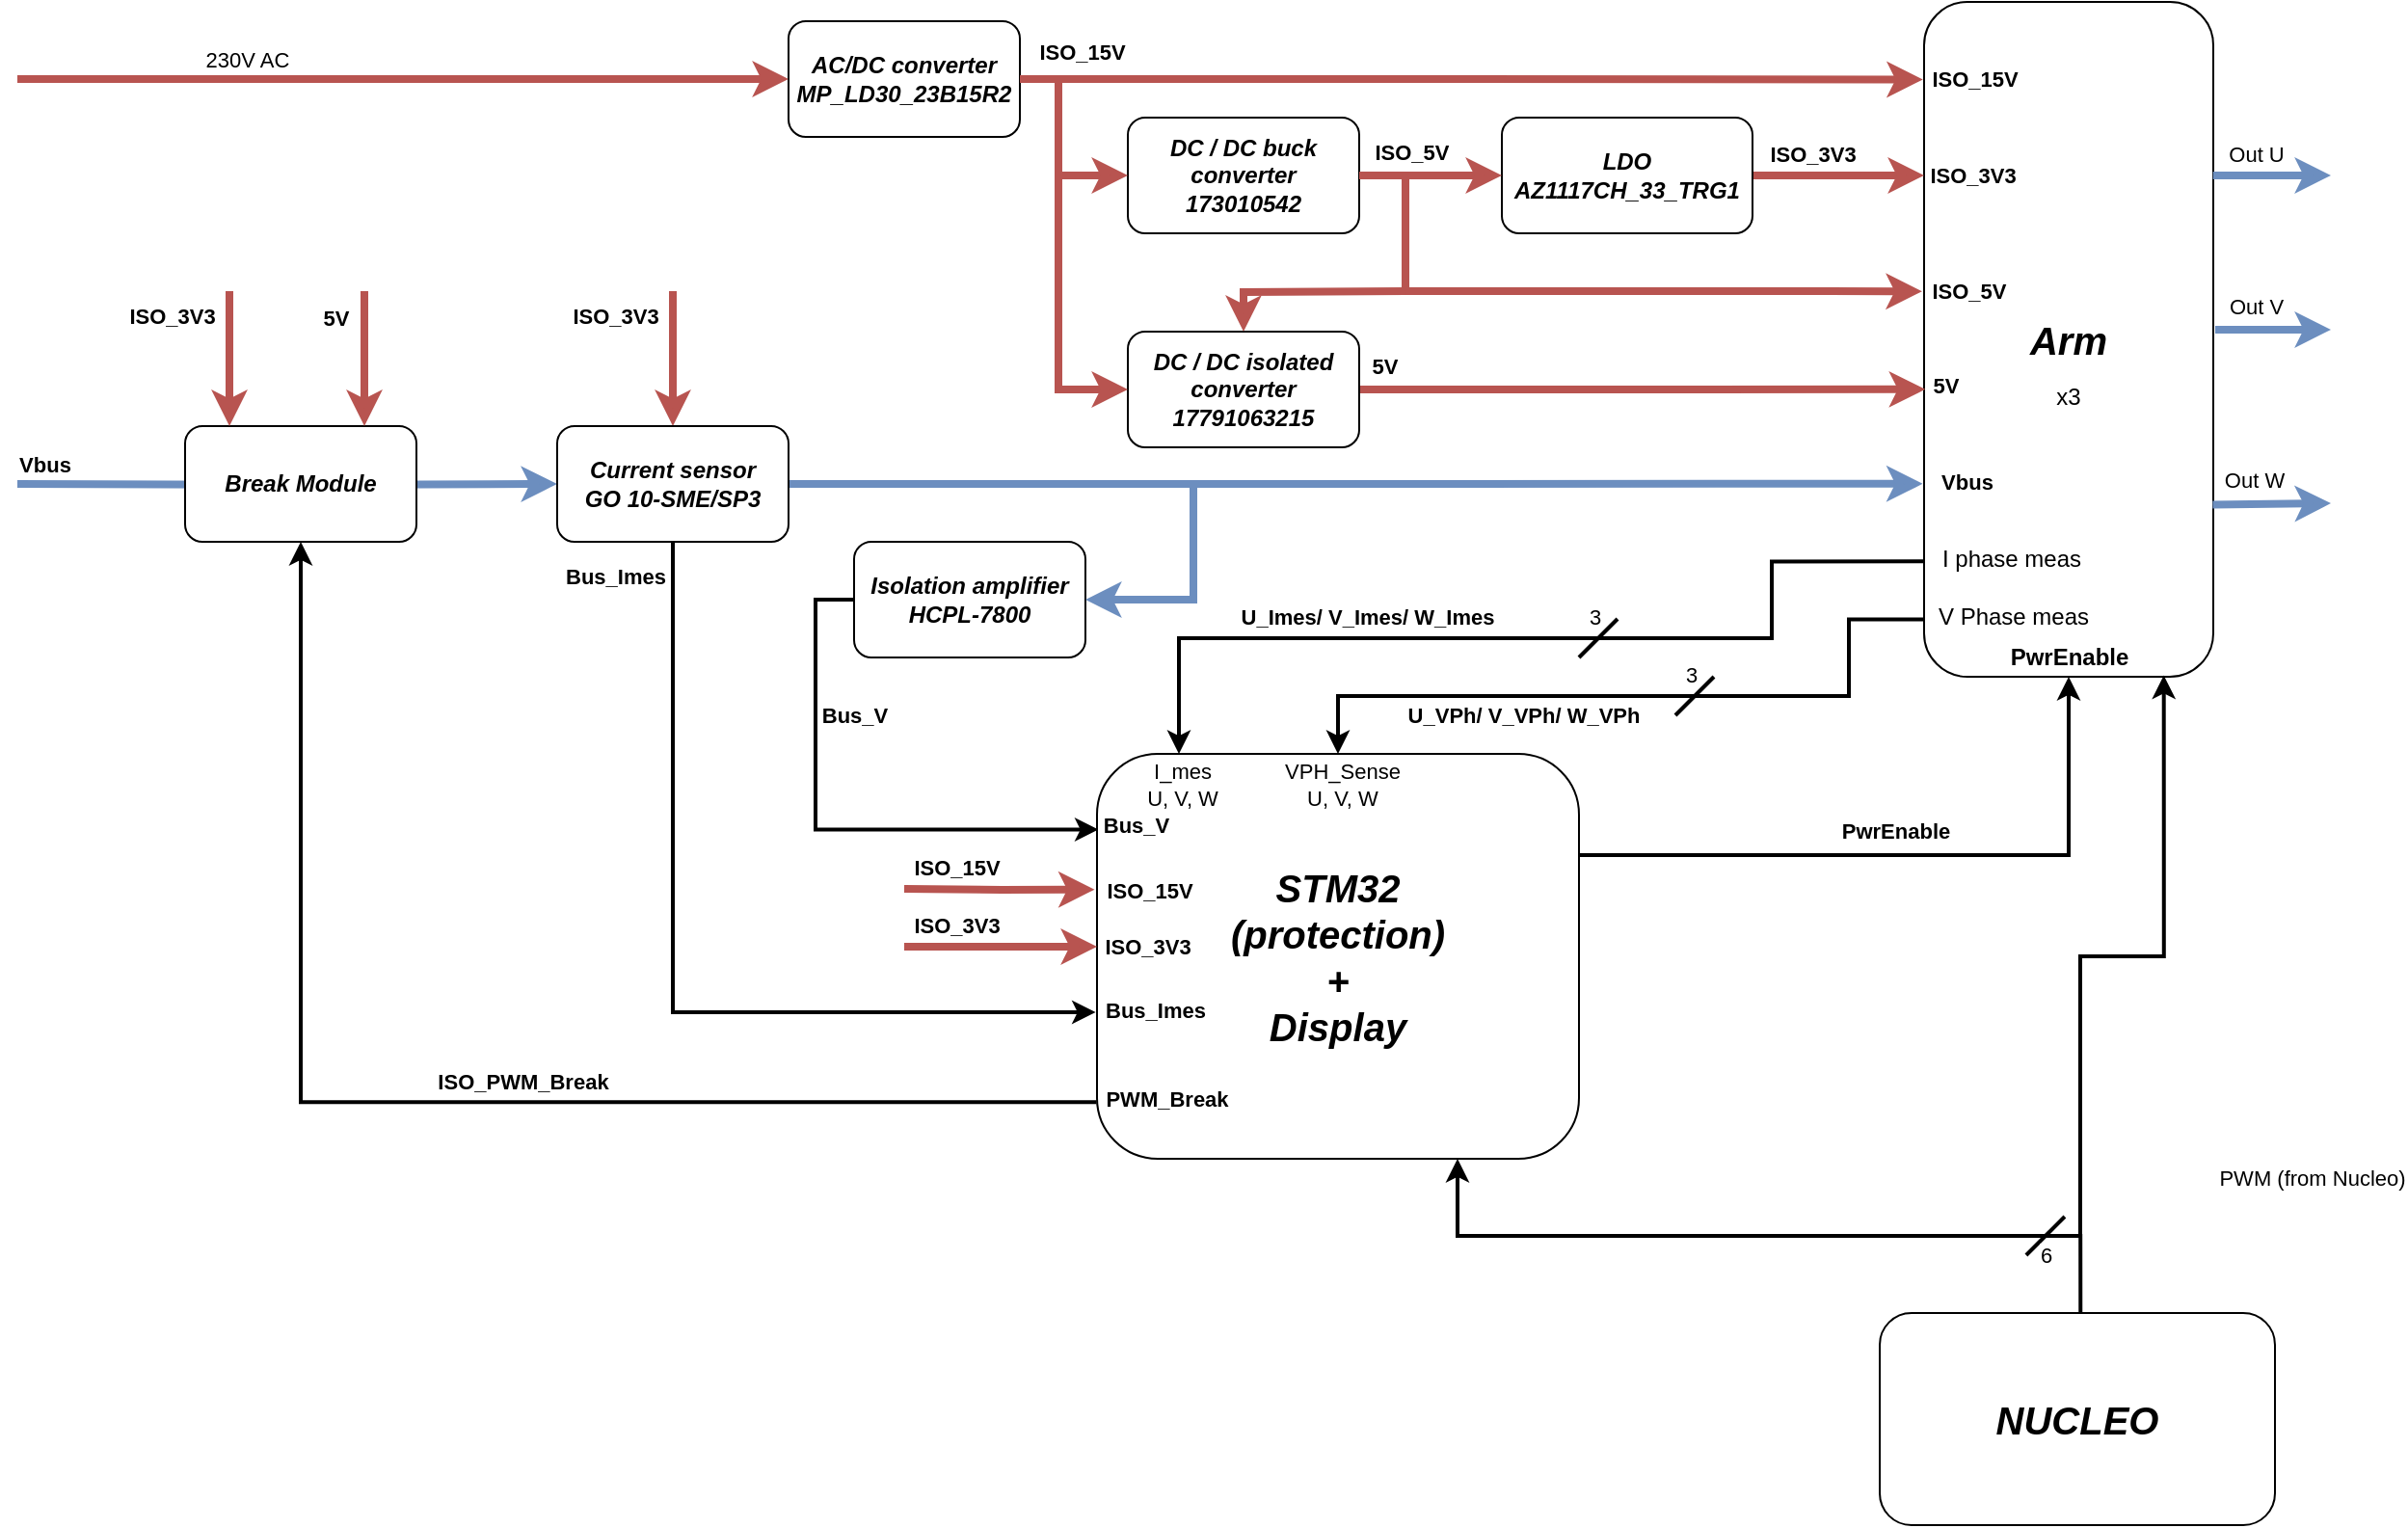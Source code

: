 <mxfile version="21.2.1" type="github" pages="5">
  <diagram id="K26zvjRczleuk83uUMWU" name="Global">
    <mxGraphModel dx="1434" dy="305" grid="1" gridSize="10" guides="1" tooltips="1" connect="1" arrows="1" fold="1" page="1" pageScale="1" pageWidth="827" pageHeight="1169" math="0" shadow="0">
      <root>
        <mxCell id="0" />
        <mxCell id="1" parent="0" />
        <mxCell id="tQ8jCvRIH25_fzb8MXLZ-1" style="edgeStyle=orthogonalEdgeStyle;rounded=0;orthogonalLoop=1;jettySize=auto;html=1;entryX=0.17;entryY=0;entryDx=0;entryDy=0;entryPerimeter=0;strokeWidth=2;exitX=-0.003;exitY=0.829;exitDx=0;exitDy=0;exitPerimeter=0;" parent="1" source="TKw2sOFP1dZnRS4CVWHQ-5" target="ybR4OZg4qaDsg3ZmPmzL-6" edge="1">
          <mxGeometry relative="1" as="geometry">
            <mxPoint x="410" y="470" as="sourcePoint" />
            <Array as="points">
              <mxPoint x="350" y="480" />
              <mxPoint x="350" y="520" />
              <mxPoint x="43" y="520" />
            </Array>
          </mxGeometry>
        </mxCell>
        <mxCell id="tQ8jCvRIH25_fzb8MXLZ-2" value="U_Imes/ V_Imes/ W_Imes" style="edgeLabel;html=1;align=center;verticalAlign=middle;resizable=0;points=[];fontStyle=1" parent="tQ8jCvRIH25_fzb8MXLZ-1" vertex="1" connectable="0">
          <mxGeometry x="0.377" y="2" relative="1" as="geometry">
            <mxPoint x="6" y="-13" as="offset" />
          </mxGeometry>
        </mxCell>
        <mxCell id="tQ8jCvRIH25_fzb8MXLZ-3" style="edgeStyle=orthogonalEdgeStyle;rounded=0;orthogonalLoop=1;jettySize=auto;html=1;entryX=0.5;entryY=0;entryDx=0;entryDy=0;strokeWidth=2;exitX=-0.003;exitY=0.915;exitDx=0;exitDy=0;exitPerimeter=0;" parent="1" source="TKw2sOFP1dZnRS4CVWHQ-5" target="ybR4OZg4qaDsg3ZmPmzL-6" edge="1">
          <mxGeometry relative="1" as="geometry">
            <mxPoint x="540" y="500" as="sourcePoint" />
            <Array as="points">
              <mxPoint x="390" y="510" />
              <mxPoint x="390" y="550" />
              <mxPoint x="125" y="550" />
            </Array>
          </mxGeometry>
        </mxCell>
        <mxCell id="tQ8jCvRIH25_fzb8MXLZ-4" value="U_VPh/ V_VPh/ W_VPh" style="edgeLabel;html=1;align=center;verticalAlign=middle;resizable=0;points=[];fontStyle=1" parent="tQ8jCvRIH25_fzb8MXLZ-3" vertex="1" connectable="0">
          <mxGeometry x="-0.131" y="2" relative="1" as="geometry">
            <mxPoint x="-86" y="8" as="offset" />
          </mxGeometry>
        </mxCell>
        <mxCell id="TKw2sOFP1dZnRS4CVWHQ-5" value="&lt;i&gt;&lt;b&gt;&lt;font style=&quot;font-size: 20px;&quot;&gt;Arm&lt;/font&gt;&lt;/b&gt;&lt;/i&gt;" style="rounded=1;whiteSpace=wrap;html=1;fillColor=default;" parent="1" vertex="1">
          <mxGeometry x="429" y="190" width="150" height="350" as="geometry" />
        </mxCell>
        <mxCell id="erb762IqQUycCFhEqrw9-11" style="edgeStyle=orthogonalEdgeStyle;rounded=0;orthogonalLoop=1;jettySize=auto;html=1;exitX=1;exitY=0.5;exitDx=0;exitDy=0;strokeWidth=4;fillColor=#f8cecc;strokeColor=#b85450;entryX=-0.004;entryY=0.115;entryDx=0;entryDy=0;entryPerimeter=0;" parent="1" source="erb762IqQUycCFhEqrw9-13" target="TKw2sOFP1dZnRS4CVWHQ-5" edge="1">
          <mxGeometry relative="1" as="geometry">
            <mxPoint x="330" y="220" as="targetPoint" />
          </mxGeometry>
        </mxCell>
        <mxCell id="erb762IqQUycCFhEqrw9-12" value="&lt;b&gt;ISO_15V&lt;/b&gt;" style="edgeLabel;html=1;align=center;verticalAlign=middle;resizable=0;points=[];" parent="erb762IqQUycCFhEqrw9-11" vertex="1" connectable="0">
          <mxGeometry x="-0.487" relative="1" as="geometry">
            <mxPoint x="-88" y="-14" as="offset" />
          </mxGeometry>
        </mxCell>
        <mxCell id="hg63oGgba25vtPb6VCfj-2" value="ISO_15V" style="edgeLabel;html=1;align=center;verticalAlign=middle;resizable=0;points=[];fontStyle=1" parent="erb762IqQUycCFhEqrw9-11" vertex="1" connectable="0">
          <mxGeometry x="0.878" y="1" relative="1" as="geometry">
            <mxPoint x="55" as="offset" />
          </mxGeometry>
        </mxCell>
        <mxCell id="erb762IqQUycCFhEqrw9-13" value="&lt;div&gt;AC/DC converter&lt;/div&gt;&lt;div&gt;MP_LD30_23B15R2&lt;br&gt;&lt;/div&gt;" style="rounded=1;whiteSpace=wrap;html=1;fontStyle=3" parent="1" vertex="1">
          <mxGeometry x="-160" y="200" width="120" height="60" as="geometry" />
        </mxCell>
        <mxCell id="erb762IqQUycCFhEqrw9-14" value="" style="endArrow=classic;html=1;rounded=0;entryX=0;entryY=0.5;entryDx=0;entryDy=0;fillColor=#f8cecc;strokeColor=#b85450;strokeWidth=4;edgeStyle=orthogonalEdgeStyle;" parent="1" target="erb762IqQUycCFhEqrw9-13" edge="1">
          <mxGeometry width="50" height="50" relative="1" as="geometry">
            <mxPoint x="-560" y="230" as="sourcePoint" />
            <mxPoint x="120" y="130" as="targetPoint" />
            <Array as="points">
              <mxPoint x="-520" y="230" />
            </Array>
          </mxGeometry>
        </mxCell>
        <mxCell id="erb762IqQUycCFhEqrw9-15" value="230V AC" style="edgeLabel;html=1;align=center;verticalAlign=middle;resizable=0;points=[];" parent="erb762IqQUycCFhEqrw9-14" vertex="1" connectable="0">
          <mxGeometry x="-0.455" y="-1" relative="1" as="geometry">
            <mxPoint x="10" y="-11" as="offset" />
          </mxGeometry>
        </mxCell>
        <mxCell id="TKw2sOFP1dZnRS4CVWHQ-2" style="edgeStyle=orthogonalEdgeStyle;rounded=0;orthogonalLoop=1;jettySize=auto;html=1;strokeWidth=4;fillColor=#f8cecc;strokeColor=#b85450;" parent="1" source="erb762IqQUycCFhEqrw9-43" edge="1">
          <mxGeometry relative="1" as="geometry">
            <mxPoint x="429" y="280" as="targetPoint" />
            <Array as="points">
              <mxPoint x="429" y="280" />
            </Array>
          </mxGeometry>
        </mxCell>
        <mxCell id="TKw2sOFP1dZnRS4CVWHQ-3" value="ISO_3V3" style="edgeLabel;html=1;align=center;verticalAlign=middle;resizable=0;points=[];fontStyle=1" parent="TKw2sOFP1dZnRS4CVWHQ-2" vertex="1" connectable="0">
          <mxGeometry x="0.282" y="1" relative="1" as="geometry">
            <mxPoint x="57" y="1" as="offset" />
          </mxGeometry>
        </mxCell>
        <mxCell id="WG2t56-WDr--rCz1EXLR-1" value="ISO_3V3" style="edgeLabel;html=1;align=center;verticalAlign=middle;resizable=0;points=[];fontStyle=1" parent="TKw2sOFP1dZnRS4CVWHQ-2" vertex="1" connectable="0">
          <mxGeometry x="-0.683" relative="1" as="geometry">
            <mxPoint x="17" y="-11" as="offset" />
          </mxGeometry>
        </mxCell>
        <mxCell id="erb762IqQUycCFhEqrw9-43" value="&lt;div&gt;LDO&lt;/div&gt;&lt;div&gt;AZ1117CH_33_TRG1&lt;/div&gt;" style="rounded=1;whiteSpace=wrap;html=1;fontStyle=3" parent="1" vertex="1">
          <mxGeometry x="210" y="250" width="130" height="60" as="geometry" />
        </mxCell>
        <mxCell id="erb762IqQUycCFhEqrw9-44" style="edgeStyle=orthogonalEdgeStyle;rounded=0;orthogonalLoop=1;jettySize=auto;html=1;entryX=0;entryY=0.5;entryDx=0;entryDy=0;strokeWidth=4;fillColor=#f8cecc;strokeColor=#b85450;exitX=1;exitY=0.5;exitDx=0;exitDy=0;" parent="1" source="erb762IqQUycCFhEqrw9-46" target="erb762IqQUycCFhEqrw9-43" edge="1">
          <mxGeometry relative="1" as="geometry">
            <mxPoint x="170" y="340" as="sourcePoint" />
          </mxGeometry>
        </mxCell>
        <mxCell id="erb762IqQUycCFhEqrw9-45" value="ISO_5V" style="edgeLabel;html=1;align=center;verticalAlign=middle;resizable=0;points=[];fontStyle=1" parent="erb762IqQUycCFhEqrw9-44" vertex="1" connectable="0">
          <mxGeometry x="0.238" y="2" relative="1" as="geometry">
            <mxPoint x="-19" y="-10" as="offset" />
          </mxGeometry>
        </mxCell>
        <mxCell id="erb762IqQUycCFhEqrw9-46" value="&lt;div&gt;DC / DC buck converter&lt;/div&gt;&lt;div&gt;173010542&lt;br&gt;&lt;/div&gt;" style="rounded=1;whiteSpace=wrap;html=1;fontStyle=3" parent="1" vertex="1">
          <mxGeometry x="16" y="250" width="120" height="60" as="geometry" />
        </mxCell>
        <mxCell id="erb762IqQUycCFhEqrw9-47" value="" style="endArrow=classic;html=1;rounded=0;entryX=0;entryY=0.5;entryDx=0;entryDy=0;exitX=1;exitY=0.5;exitDx=0;exitDy=0;edgeStyle=orthogonalEdgeStyle;strokeWidth=4;fillColor=#f8cecc;strokeColor=#b85450;" parent="1" source="erb762IqQUycCFhEqrw9-13" target="erb762IqQUycCFhEqrw9-46" edge="1">
          <mxGeometry width="50" height="50" relative="1" as="geometry">
            <mxPoint x="230" y="370" as="sourcePoint" />
            <mxPoint x="280" y="320" as="targetPoint" />
            <Array as="points">
              <mxPoint x="-20" y="230" />
              <mxPoint x="-20" y="280" />
            </Array>
          </mxGeometry>
        </mxCell>
        <mxCell id="erb762IqQUycCFhEqrw9-48" value="" style="endArrow=classic;html=1;rounded=0;edgeStyle=orthogonalEdgeStyle;strokeWidth=4;fillColor=#f8cecc;strokeColor=#b85450;exitX=1;exitY=0.5;exitDx=0;exitDy=0;entryX=-0.007;entryY=0.429;entryDx=0;entryDy=0;entryPerimeter=0;" parent="1" source="erb762IqQUycCFhEqrw9-46" target="TKw2sOFP1dZnRS4CVWHQ-5" edge="1">
          <mxGeometry width="50" height="50" relative="1" as="geometry">
            <mxPoint x="150" y="350" as="sourcePoint" />
            <mxPoint x="380" y="330" as="targetPoint" />
            <Array as="points">
              <mxPoint x="160" y="280" />
              <mxPoint x="160" y="340" />
              <mxPoint x="380" y="340" />
            </Array>
          </mxGeometry>
        </mxCell>
        <mxCell id="rdPD5sOOh20BO_JZCqgj-4" value="&lt;b&gt;ISO_5V&lt;/b&gt;" style="edgeLabel;html=1;align=center;verticalAlign=middle;resizable=0;points=[];" parent="erb762IqQUycCFhEqrw9-48" vertex="1" connectable="0">
          <mxGeometry x="0.786" relative="1" as="geometry">
            <mxPoint x="61" as="offset" />
          </mxGeometry>
        </mxCell>
        <mxCell id="58RRzwtLLCaNlyLWI4M5-4" style="edgeStyle=orthogonalEdgeStyle;rounded=0;orthogonalLoop=1;jettySize=auto;html=1;exitX=0.999;exitY=0.257;exitDx=0;exitDy=0;strokeWidth=4;fillColor=#dae8fc;strokeColor=#6c8ebf;exitPerimeter=0;" parent="1" source="TKw2sOFP1dZnRS4CVWHQ-5" edge="1">
          <mxGeometry relative="1" as="geometry">
            <mxPoint x="640" y="280" as="targetPoint" />
          </mxGeometry>
        </mxCell>
        <mxCell id="58RRzwtLLCaNlyLWI4M5-5" value="Out U" style="edgeLabel;html=1;align=center;verticalAlign=middle;resizable=0;points=[];" parent="58RRzwtLLCaNlyLWI4M5-4" vertex="1" connectable="0">
          <mxGeometry x="0.294" y="1" relative="1" as="geometry">
            <mxPoint x="-18" y="-11" as="offset" />
          </mxGeometry>
        </mxCell>
        <mxCell id="58RRzwtLLCaNlyLWI4M5-7" style="edgeStyle=orthogonalEdgeStyle;rounded=0;orthogonalLoop=1;jettySize=auto;html=1;strokeWidth=4;fillColor=#dae8fc;strokeColor=#6c8ebf;" parent="1" edge="1">
          <mxGeometry relative="1" as="geometry">
            <mxPoint x="640" y="360" as="targetPoint" />
            <mxPoint x="580" y="360" as="sourcePoint" />
          </mxGeometry>
        </mxCell>
        <mxCell id="58RRzwtLLCaNlyLWI4M5-8" value="Out V" style="edgeLabel;html=1;align=center;verticalAlign=middle;resizable=0;points=[];" parent="58RRzwtLLCaNlyLWI4M5-7" vertex="1" connectable="0">
          <mxGeometry x="0.113" y="3" relative="1" as="geometry">
            <mxPoint x="-13" y="-9" as="offset" />
          </mxGeometry>
        </mxCell>
        <mxCell id="58RRzwtLLCaNlyLWI4M5-9" style="edgeStyle=orthogonalEdgeStyle;rounded=0;orthogonalLoop=1;jettySize=auto;html=1;exitX=0.998;exitY=0.745;exitDx=0;exitDy=0;strokeWidth=4;fillColor=#dae8fc;strokeColor=#6c8ebf;exitPerimeter=0;" parent="1" source="TKw2sOFP1dZnRS4CVWHQ-5" edge="1">
          <mxGeometry relative="1" as="geometry">
            <mxPoint x="640" y="450" as="targetPoint" />
            <Array as="points">
              <mxPoint x="640" y="451" />
            </Array>
          </mxGeometry>
        </mxCell>
        <mxCell id="58RRzwtLLCaNlyLWI4M5-10" value="Out W" style="edgeLabel;html=1;align=center;verticalAlign=middle;resizable=0;points=[];" parent="58RRzwtLLCaNlyLWI4M5-9" vertex="1" connectable="0">
          <mxGeometry x="0.343" y="2" relative="1" as="geometry">
            <mxPoint x="-20" y="-10" as="offset" />
          </mxGeometry>
        </mxCell>
        <mxCell id="58RRzwtLLCaNlyLWI4M5-1" value="x3" style="text;html=1;strokeColor=none;fillColor=none;align=center;verticalAlign=middle;whiteSpace=wrap;rounded=0;" parent="1" vertex="1">
          <mxGeometry x="474" y="380" width="60" height="30" as="geometry" />
        </mxCell>
        <mxCell id="rdPD5sOOh20BO_JZCqgj-1" value="" style="endArrow=classic;html=1;rounded=0;edgeStyle=orthogonalEdgeStyle;fillColor=#dae8fc;strokeColor=#6c8ebf;strokeWidth=4;entryX=-0.005;entryY=0.714;entryDx=0;entryDy=0;entryPerimeter=0;" parent="1" source="Yn8s1QBvf-6VIzHjhP1f-1" target="TKw2sOFP1dZnRS4CVWHQ-5" edge="1">
          <mxGeometry width="50" height="50" relative="1" as="geometry">
            <mxPoint x="-350" y="440" as="sourcePoint" />
            <mxPoint x="430" y="440" as="targetPoint" />
            <Array as="points" />
          </mxGeometry>
        </mxCell>
        <mxCell id="rdPD5sOOh20BO_JZCqgj-5" value="&lt;b&gt;Vbus&lt;/b&gt;" style="edgeLabel;html=1;align=center;verticalAlign=middle;resizable=0;points=[];" parent="rdPD5sOOh20BO_JZCqgj-1" vertex="1" connectable="0">
          <mxGeometry x="0.928" y="3" relative="1" as="geometry">
            <mxPoint x="44" y="2" as="offset" />
          </mxGeometry>
        </mxCell>
        <mxCell id="1_m-2TjKmpO3TfjhIvF--3" style="edgeStyle=orthogonalEdgeStyle;rounded=0;orthogonalLoop=1;jettySize=auto;html=1;exitX=0;exitY=0.5;exitDx=0;exitDy=0;strokeWidth=2;entryX=0.003;entryY=0.187;entryDx=0;entryDy=0;entryPerimeter=0;" parent="1" source="1_m-2TjKmpO3TfjhIvF--1" target="ybR4OZg4qaDsg3ZmPmzL-6" edge="1">
          <mxGeometry relative="1" as="geometry">
            <mxPoint x="-230" y="570" as="targetPoint" />
          </mxGeometry>
        </mxCell>
        <mxCell id="1_m-2TjKmpO3TfjhIvF--4" value="Bus_V" style="edgeLabel;html=1;align=center;verticalAlign=middle;resizable=0;points=[];fontStyle=1" parent="1_m-2TjKmpO3TfjhIvF--3" vertex="1" connectable="0">
          <mxGeometry x="-0.063" y="2" relative="1" as="geometry">
            <mxPoint x="18" y="-54" as="offset" />
          </mxGeometry>
        </mxCell>
        <mxCell id="1_m-2TjKmpO3TfjhIvF--1" value="&lt;div&gt;Isolation amplifier&lt;/div&gt;&lt;div&gt;HCPL-7800&lt;br&gt;&lt;/div&gt;" style="rounded=1;whiteSpace=wrap;html=1;fontStyle=3" parent="1" vertex="1">
          <mxGeometry x="-126" y="470" width="120" height="60" as="geometry" />
        </mxCell>
        <mxCell id="1_m-2TjKmpO3TfjhIvF--2" value="" style="endArrow=classic;html=1;rounded=0;entryX=1;entryY=0.5;entryDx=0;entryDy=0;edgeStyle=orthogonalEdgeStyle;fillColor=#dae8fc;strokeColor=#6c8ebf;strokeWidth=4;" parent="1" target="1_m-2TjKmpO3TfjhIvF--1" edge="1">
          <mxGeometry width="50" height="50" relative="1" as="geometry">
            <mxPoint x="170" y="440" as="sourcePoint" />
            <mxPoint x="220" y="140" as="targetPoint" />
            <Array as="points">
              <mxPoint x="50" y="440" />
              <mxPoint x="50" y="500" />
            </Array>
          </mxGeometry>
        </mxCell>
        <mxCell id="ybR4OZg4qaDsg3ZmPmzL-2" style="edgeStyle=orthogonalEdgeStyle;rounded=0;orthogonalLoop=1;jettySize=auto;html=1;fillColor=#f8cecc;strokeColor=#b85450;strokeWidth=4;entryX=0.004;entryY=0.574;entryDx=0;entryDy=0;entryPerimeter=0;" parent="1" source="ybR4OZg4qaDsg3ZmPmzL-1" target="TKw2sOFP1dZnRS4CVWHQ-5" edge="1">
          <mxGeometry relative="1" as="geometry">
            <mxPoint x="380" y="360" as="targetPoint" />
            <Array as="points" />
          </mxGeometry>
        </mxCell>
        <mxCell id="ybR4OZg4qaDsg3ZmPmzL-3" value="5V" style="edgeLabel;html=1;align=center;verticalAlign=middle;resizable=0;points=[];fontStyle=1" parent="ybR4OZg4qaDsg3ZmPmzL-2" vertex="1" connectable="0">
          <mxGeometry x="-0.186" y="-3" relative="1" as="geometry">
            <mxPoint x="-107" y="-15" as="offset" />
          </mxGeometry>
        </mxCell>
        <mxCell id="ybR4OZg4qaDsg3ZmPmzL-4" value="&lt;b&gt;5V&lt;/b&gt;" style="edgeLabel;html=1;align=center;verticalAlign=middle;resizable=0;points=[];" parent="ybR4OZg4qaDsg3ZmPmzL-2" vertex="1" connectable="0">
          <mxGeometry x="0.741" y="2" relative="1" as="geometry">
            <mxPoint x="48" as="offset" />
          </mxGeometry>
        </mxCell>
        <mxCell id="ybR4OZg4qaDsg3ZmPmzL-1" value="&lt;div&gt;DC / DC isolated converter&lt;/div&gt;&lt;div&gt;17791063215&lt;br&gt;&lt;/div&gt;" style="rounded=1;whiteSpace=wrap;html=1;fontStyle=3" parent="1" vertex="1">
          <mxGeometry x="16" y="361" width="120" height="60" as="geometry" />
        </mxCell>
        <mxCell id="ybR4OZg4qaDsg3ZmPmzL-5" value="" style="endArrow=classic;html=1;rounded=0;exitX=1;exitY=0.5;exitDx=0;exitDy=0;entryX=0;entryY=0.5;entryDx=0;entryDy=0;edgeStyle=orthogonalEdgeStyle;strokeWidth=4;fillColor=#f8cecc;strokeColor=#b85450;" parent="1" source="erb762IqQUycCFhEqrw9-13" target="ybR4OZg4qaDsg3ZmPmzL-1" edge="1">
          <mxGeometry width="50" height="50" relative="1" as="geometry">
            <mxPoint x="80" y="400" as="sourcePoint" />
            <mxPoint x="130" y="350" as="targetPoint" />
            <Array as="points">
              <mxPoint x="-20" y="230" />
              <mxPoint x="-20" y="391" />
            </Array>
          </mxGeometry>
        </mxCell>
        <mxCell id="SWSvtxuBOt6Fdv_Am8P_-3" style="edgeStyle=orthogonalEdgeStyle;rounded=0;orthogonalLoop=1;jettySize=auto;html=1;exitX=1;exitY=0.25;exitDx=0;exitDy=0;entryX=0.5;entryY=1;entryDx=0;entryDy=0;fontSize=11;strokeWidth=2;" parent="1" source="ybR4OZg4qaDsg3ZmPmzL-6" target="TKw2sOFP1dZnRS4CVWHQ-5" edge="1">
          <mxGeometry relative="1" as="geometry" />
        </mxCell>
        <mxCell id="67dDihELPkQl802sxM9B-1" value="PwrEnable" style="edgeLabel;html=1;align=center;verticalAlign=middle;resizable=0;points=[];fontStyle=1" parent="SWSvtxuBOt6Fdv_Am8P_-3" vertex="1" connectable="0">
          <mxGeometry x="0.133" y="-3" relative="1" as="geometry">
            <mxPoint x="-33" y="-16" as="offset" />
          </mxGeometry>
        </mxCell>
        <mxCell id="BneUFHjSHCkK-d5fq9VS-2" style="edgeStyle=orthogonalEdgeStyle;rounded=0;orthogonalLoop=1;jettySize=auto;html=1;exitX=-0.001;exitY=0.86;exitDx=0;exitDy=0;entryX=0.5;entryY=1;entryDx=0;entryDy=0;exitPerimeter=0;strokeWidth=2;" parent="1" source="ybR4OZg4qaDsg3ZmPmzL-6" target="BneUFHjSHCkK-d5fq9VS-1" edge="1">
          <mxGeometry relative="1" as="geometry">
            <Array as="points">
              <mxPoint x="-413" y="761" />
            </Array>
          </mxGeometry>
        </mxCell>
        <mxCell id="BneUFHjSHCkK-d5fq9VS-3" value="ISO_PWM_Break" style="edgeLabel;html=1;align=center;verticalAlign=middle;resizable=0;points=[];fontStyle=1" parent="BneUFHjSHCkK-d5fq9VS-2" vertex="1" connectable="0">
          <mxGeometry x="-0.153" y="-2" relative="1" as="geometry">
            <mxPoint y="-9" as="offset" />
          </mxGeometry>
        </mxCell>
        <mxCell id="ybR4OZg4qaDsg3ZmPmzL-6" value="&lt;div&gt;&lt;i&gt;&lt;font style=&quot;font-size: 20px;&quot;&gt;&lt;b&gt;STM32&lt;/b&gt;&lt;/font&gt;&lt;/i&gt;&lt;/div&gt;&lt;div&gt;&lt;i&gt;&lt;font style=&quot;font-size: 20px;&quot;&gt;&lt;b&gt;(protection)&lt;/b&gt;&lt;/font&gt;&lt;/i&gt;&lt;/div&gt;&lt;div&gt;&lt;i&gt;&lt;font style=&quot;font-size: 20px;&quot;&gt;&lt;b&gt;+&lt;/b&gt;&lt;/font&gt;&lt;/i&gt;&lt;/div&gt;&lt;div&gt;&lt;i&gt;&lt;font style=&quot;font-size: 20px;&quot;&gt;&lt;b&gt;Display&lt;br&gt;&lt;/b&gt;&lt;/font&gt;&lt;/i&gt;&lt;/div&gt;" style="rounded=1;whiteSpace=wrap;html=1;" parent="1" vertex="1">
          <mxGeometry y="580" width="250" height="210" as="geometry" />
        </mxCell>
        <mxCell id="SWSvtxuBOt6Fdv_Am8P_-1" value="I phase meas" style="text;html=1;align=center;verticalAlign=middle;resizable=0;points=[];autosize=1;strokeColor=none;fillColor=none;fontStyle=0" parent="1" vertex="1">
          <mxGeometry x="424" y="464" width="100" height="30" as="geometry" />
        </mxCell>
        <mxCell id="SWSvtxuBOt6Fdv_Am8P_-2" value="V Phase meas" style="text;html=1;align=center;verticalAlign=middle;resizable=0;points=[];autosize=1;strokeColor=none;fillColor=none;fontStyle=0" parent="1" vertex="1">
          <mxGeometry x="425" y="494" width="100" height="30" as="geometry" />
        </mxCell>
        <mxCell id="67dDihELPkQl802sxM9B-2" value="PwrEnable" style="text;html=1;align=center;verticalAlign=middle;resizable=0;points=[];autosize=1;strokeColor=none;fillColor=none;fontStyle=1" parent="1" vertex="1">
          <mxGeometry x="464" y="515" width="80" height="30" as="geometry" />
        </mxCell>
        <mxCell id="qElm5PhY4-0Ruykifg-E-3" value="" style="endArrow=none;html=1;rounded=0;strokeWidth=2;" parent="1" edge="1">
          <mxGeometry width="50" height="50" relative="1" as="geometry">
            <mxPoint x="250" y="530" as="sourcePoint" />
            <mxPoint x="270" y="510" as="targetPoint" />
            <Array as="points">
              <mxPoint x="260" y="520" />
            </Array>
          </mxGeometry>
        </mxCell>
        <mxCell id="qElm5PhY4-0Ruykifg-E-4" value="3" style="edgeLabel;html=1;align=center;verticalAlign=middle;resizable=0;points=[];" parent="qElm5PhY4-0Ruykifg-E-3" vertex="1" connectable="0">
          <mxGeometry x="0.696" y="-1" relative="1" as="geometry">
            <mxPoint x="-10" y="-5" as="offset" />
          </mxGeometry>
        </mxCell>
        <mxCell id="qElm5PhY4-0Ruykifg-E-5" value="" style="endArrow=none;html=1;rounded=0;strokeWidth=2;" parent="1" edge="1">
          <mxGeometry width="50" height="50" relative="1" as="geometry">
            <mxPoint x="300" y="560" as="sourcePoint" />
            <mxPoint x="320" y="540" as="targetPoint" />
            <Array as="points">
              <mxPoint x="310" y="550" />
            </Array>
          </mxGeometry>
        </mxCell>
        <mxCell id="qElm5PhY4-0Ruykifg-E-6" value="3" style="edgeLabel;html=1;align=center;verticalAlign=middle;resizable=0;points=[];" parent="qElm5PhY4-0Ruykifg-E-5" vertex="1" connectable="0">
          <mxGeometry x="0.696" y="-1" relative="1" as="geometry">
            <mxPoint x="-10" y="-5" as="offset" />
          </mxGeometry>
        </mxCell>
        <mxCell id="qElm5PhY4-0Ruykifg-E-7" value="&lt;div&gt;I_mes&lt;/div&gt;&lt;div&gt;U, V, W&lt;/div&gt;" style="edgeLabel;html=1;align=center;verticalAlign=middle;resizable=0;points=[];fontStyle=0" parent="1" vertex="1" connectable="0">
          <mxGeometry x="40.0" y="608" as="geometry">
            <mxPoint x="4" y="-12" as="offset" />
          </mxGeometry>
        </mxCell>
        <mxCell id="qElm5PhY4-0Ruykifg-E-8" value="&lt;div&gt;VPH_Sense&lt;/div&gt;&lt;div&gt;U, V, W&lt;br&gt;&lt;/div&gt;" style="edgeLabel;html=1;align=center;verticalAlign=middle;resizable=0;points=[];fontStyle=0" parent="1" vertex="1" connectable="0">
          <mxGeometry x="125.0" y="602" as="geometry">
            <mxPoint x="2" y="-6" as="offset" />
          </mxGeometry>
        </mxCell>
        <mxCell id="XeoCFHoVAx_0ssHAjZDC-1" style="edgeStyle=orthogonalEdgeStyle;rounded=0;orthogonalLoop=1;jettySize=auto;html=1;strokeWidth=4;fillColor=#f8cecc;strokeColor=#b85450;" parent="1" edge="1">
          <mxGeometry relative="1" as="geometry">
            <mxPoint y="680.03" as="targetPoint" />
            <mxPoint x="-100" y="680" as="sourcePoint" />
            <Array as="points">
              <mxPoint y="680.03" />
            </Array>
          </mxGeometry>
        </mxCell>
        <mxCell id="XeoCFHoVAx_0ssHAjZDC-2" value="ISO_3V3" style="edgeLabel;html=1;align=center;verticalAlign=middle;resizable=0;points=[];fontStyle=1" parent="XeoCFHoVAx_0ssHAjZDC-1" vertex="1" connectable="0">
          <mxGeometry x="0.282" y="1" relative="1" as="geometry">
            <mxPoint x="62" y="1" as="offset" />
          </mxGeometry>
        </mxCell>
        <mxCell id="XeoCFHoVAx_0ssHAjZDC-3" value="ISO_3V3" style="edgeLabel;html=1;align=center;verticalAlign=middle;resizable=0;points=[];fontStyle=1" parent="XeoCFHoVAx_0ssHAjZDC-1" vertex="1" connectable="0">
          <mxGeometry x="-0.683" relative="1" as="geometry">
            <mxPoint x="11" y="-11" as="offset" />
          </mxGeometry>
        </mxCell>
        <mxCell id="QrFfTdA_GdKSxjWbXCUa-1" style="edgeStyle=orthogonalEdgeStyle;rounded=0;orthogonalLoop=1;jettySize=auto;html=1;strokeWidth=4;fillColor=#f8cecc;strokeColor=#b85450;entryX=0.5;entryY=0;entryDx=0;entryDy=0;" parent="1" target="Yn8s1QBvf-6VIzHjhP1f-1" edge="1">
          <mxGeometry relative="1" as="geometry">
            <mxPoint x="-201" y="390.66" as="targetPoint" />
            <mxPoint x="-220" y="340" as="sourcePoint" />
            <Array as="points">
              <mxPoint x="-220" y="370" />
              <mxPoint x="-220" y="370" />
            </Array>
          </mxGeometry>
        </mxCell>
        <mxCell id="QrFfTdA_GdKSxjWbXCUa-3" value="ISO_3V3" style="edgeLabel;html=1;align=center;verticalAlign=middle;resizable=0;points=[];fontStyle=1" parent="QrFfTdA_GdKSxjWbXCUa-1" vertex="1" connectable="0">
          <mxGeometry x="-0.683" relative="1" as="geometry">
            <mxPoint x="-30" y="2" as="offset" />
          </mxGeometry>
        </mxCell>
        <mxCell id="QrFfTdA_GdKSxjWbXCUa-6" value="" style="endArrow=classic;html=1;rounded=0;exitX=0.5;exitY=1;exitDx=0;exitDy=0;entryX=-0.003;entryY=0.637;entryDx=0;entryDy=0;entryPerimeter=0;edgeStyle=orthogonalEdgeStyle;strokeWidth=2;" parent="1" source="Yn8s1QBvf-6VIzHjhP1f-1" target="ybR4OZg4qaDsg3ZmPmzL-6" edge="1">
          <mxGeometry width="50" height="50" relative="1" as="geometry">
            <mxPoint x="-210" y="600" as="sourcePoint" />
            <mxPoint x="-160" y="550" as="targetPoint" />
            <Array as="points">
              <mxPoint x="-220" y="714" />
              <mxPoint x="-1" y="714" />
            </Array>
          </mxGeometry>
        </mxCell>
        <mxCell id="QrFfTdA_GdKSxjWbXCUa-7" value="Bus_Imes" style="edgeLabel;html=1;align=center;verticalAlign=middle;resizable=0;points=[];fontStyle=1" parent="QrFfTdA_GdKSxjWbXCUa-6" vertex="1" connectable="0">
          <mxGeometry x="-0.652" y="-1" relative="1" as="geometry">
            <mxPoint x="-29" y="-63" as="offset" />
          </mxGeometry>
        </mxCell>
        <mxCell id="QrFfTdA_GdKSxjWbXCUa-8" value="Bus_Imes" style="edgeLabel;html=1;align=center;verticalAlign=middle;resizable=0;points=[];fontStyle=1" parent="1" vertex="1" connectable="0">
          <mxGeometry x="30.0" y="712.995" as="geometry" />
        </mxCell>
        <mxCell id="QrFfTdA_GdKSxjWbXCUa-9" value="" style="endArrow=classic;html=1;rounded=0;edgeStyle=orthogonalEdgeStyle;fillColor=#dae8fc;strokeColor=#6c8ebf;strokeWidth=4;entryX=0;entryY=0.5;entryDx=0;entryDy=0;" parent="1" target="Yn8s1QBvf-6VIzHjhP1f-1" edge="1">
          <mxGeometry width="50" height="50" relative="1" as="geometry">
            <mxPoint x="-560" y="440" as="sourcePoint" />
            <mxPoint x="428" y="440" as="targetPoint" />
            <Array as="points" />
          </mxGeometry>
        </mxCell>
        <mxCell id="QrFfTdA_GdKSxjWbXCUa-10" value="Vbus" style="edgeLabel;html=1;align=center;verticalAlign=middle;resizable=0;points=[];fontStyle=1" parent="QrFfTdA_GdKSxjWbXCUa-9" vertex="1" connectable="0">
          <mxGeometry x="-0.969" y="2" relative="1" as="geometry">
            <mxPoint x="9" y="-8" as="offset" />
          </mxGeometry>
        </mxCell>
        <mxCell id="Yn8s1QBvf-6VIzHjhP1f-1" value="&lt;div&gt;Current sensor&lt;/div&gt;&lt;div&gt;GO 10-SME/SP3&lt;br&gt;&lt;/div&gt;" style="rounded=1;whiteSpace=wrap;html=1;fontStyle=3" parent="1" vertex="1">
          <mxGeometry x="-280" y="410" width="120" height="60" as="geometry" />
        </mxCell>
        <mxCell id="QrFfTdA_GdKSxjWbXCUa-12" value="" style="endArrow=classic;html=1;rounded=0;entryX=0.75;entryY=1;entryDx=0;entryDy=0;edgeStyle=orthogonalEdgeStyle;strokeWidth=2;exitX=0.508;exitY=0.009;exitDx=0;exitDy=0;exitPerimeter=0;" parent="1" source="m_v-vZH0CDw4dBFLIC0s-1" target="ybR4OZg4qaDsg3ZmPmzL-6" edge="1">
          <mxGeometry width="50" height="50" relative="1" as="geometry">
            <mxPoint x="63" y="900" as="sourcePoint" />
            <mxPoint x="70" y="810" as="targetPoint" />
            <Array as="points">
              <mxPoint x="510" y="830" />
              <mxPoint x="187" y="830" />
              <mxPoint x="187" y="790" />
            </Array>
          </mxGeometry>
        </mxCell>
        <mxCell id="QrFfTdA_GdKSxjWbXCUa-13" value="PWM (from Nucleo)" style="edgeLabel;html=1;align=center;verticalAlign=middle;resizable=0;points=[];" parent="QrFfTdA_GdKSxjWbXCUa-12" vertex="1" connectable="0">
          <mxGeometry x="0.132" relative="1" as="geometry">
            <mxPoint x="308" y="-30" as="offset" />
          </mxGeometry>
        </mxCell>
        <mxCell id="QrFfTdA_GdKSxjWbXCUa-14" value="" style="endArrow=none;html=1;rounded=0;strokeWidth=2;" parent="1" edge="1">
          <mxGeometry width="50" height="50" relative="1" as="geometry">
            <mxPoint x="481.96" y="840" as="sourcePoint" />
            <mxPoint x="501.96" y="820" as="targetPoint" />
            <Array as="points">
              <mxPoint x="491.96" y="830" />
            </Array>
          </mxGeometry>
        </mxCell>
        <mxCell id="QrFfTdA_GdKSxjWbXCUa-15" value="6" style="edgeLabel;html=1;align=center;verticalAlign=middle;resizable=0;points=[];" parent="QrFfTdA_GdKSxjWbXCUa-14" vertex="1" connectable="0">
          <mxGeometry x="0.696" y="-1" relative="1" as="geometry">
            <mxPoint x="-8" y="16" as="offset" />
          </mxGeometry>
        </mxCell>
        <mxCell id="QrFfTdA_GdKSxjWbXCUa-16" value="Bus_V" style="edgeLabel;html=1;align=center;verticalAlign=middle;resizable=0;points=[];fontStyle=1" parent="1" vertex="1" connectable="0">
          <mxGeometry x="20" y="617" as="geometry" />
        </mxCell>
        <mxCell id="BneUFHjSHCkK-d5fq9VS-1" value="Break Module" style="rounded=1;whiteSpace=wrap;html=1;fontStyle=3" parent="1" vertex="1">
          <mxGeometry x="-473" y="410" width="120" height="60" as="geometry" />
        </mxCell>
        <mxCell id="BneUFHjSHCkK-d5fq9VS-4" value="PWM_Break" style="edgeLabel;html=1;align=center;verticalAlign=middle;resizable=0;points=[];fontStyle=1" parent="1" vertex="1" connectable="0">
          <mxGeometry x="36.0" y="758.618" as="geometry" />
        </mxCell>
        <mxCell id="8b5nNksfdEHI5ynZiP_m-1" style="edgeStyle=orthogonalEdgeStyle;rounded=0;orthogonalLoop=1;jettySize=auto;html=1;strokeWidth=4;fillColor=#f8cecc;strokeColor=#b85450;entryX=0.5;entryY=0;entryDx=0;entryDy=0;" parent="1" edge="1">
          <mxGeometry relative="1" as="geometry">
            <mxPoint x="-450" y="410" as="targetPoint" />
            <mxPoint x="-450" y="340" as="sourcePoint" />
            <Array as="points">
              <mxPoint x="-450" y="370" />
              <mxPoint x="-450" y="370" />
            </Array>
          </mxGeometry>
        </mxCell>
        <mxCell id="8b5nNksfdEHI5ynZiP_m-2" value="ISO_3V3" style="edgeLabel;html=1;align=center;verticalAlign=middle;resizable=0;points=[];fontStyle=1" parent="8b5nNksfdEHI5ynZiP_m-1" vertex="1" connectable="0">
          <mxGeometry x="-0.683" relative="1" as="geometry">
            <mxPoint x="-30" y="2" as="offset" />
          </mxGeometry>
        </mxCell>
        <mxCell id="8b5nNksfdEHI5ynZiP_m-3" style="edgeStyle=orthogonalEdgeStyle;rounded=0;orthogonalLoop=1;jettySize=auto;html=1;strokeWidth=4;fillColor=#f8cecc;strokeColor=#b85450;entryX=0.5;entryY=0;entryDx=0;entryDy=0;" parent="1" edge="1">
          <mxGeometry relative="1" as="geometry">
            <mxPoint x="-380" y="410" as="targetPoint" />
            <mxPoint x="-380" y="340" as="sourcePoint" />
            <Array as="points">
              <mxPoint x="-380" y="370" />
              <mxPoint x="-380" y="370" />
            </Array>
          </mxGeometry>
        </mxCell>
        <mxCell id="8b5nNksfdEHI5ynZiP_m-4" value="5V" style="edgeLabel;html=1;align=center;verticalAlign=middle;resizable=0;points=[];fontStyle=1" parent="8b5nNksfdEHI5ynZiP_m-3" vertex="1" connectable="0">
          <mxGeometry x="-0.683" relative="1" as="geometry">
            <mxPoint x="-15" y="3" as="offset" />
          </mxGeometry>
        </mxCell>
        <mxCell id="m_v-vZH0CDw4dBFLIC0s-1" value="&lt;font style=&quot;font-size: 20px;&quot;&gt;&lt;i&gt;&lt;b&gt;NUCLEO&lt;/b&gt;&lt;/i&gt;&lt;/font&gt;" style="rounded=1;whiteSpace=wrap;html=1;" parent="1" vertex="1">
          <mxGeometry x="406" y="870" width="205" height="110" as="geometry" />
        </mxCell>
        <mxCell id="m_v-vZH0CDw4dBFLIC0s-2" value="" style="endArrow=classic;html=1;rounded=0;strokeWidth=2;edgeStyle=orthogonalEdgeStyle;entryX=0.829;entryY=0.998;entryDx=0;entryDy=0;entryPerimeter=0;" parent="1" target="TKw2sOFP1dZnRS4CVWHQ-5" edge="1">
          <mxGeometry width="50" height="50" relative="1" as="geometry">
            <mxPoint x="510" y="830" as="sourcePoint" />
            <mxPoint x="540" y="700" as="targetPoint" />
            <Array as="points">
              <mxPoint x="510" y="685" />
              <mxPoint x="553" y="685" />
            </Array>
          </mxGeometry>
        </mxCell>
        <mxCell id="Q9jYmi7fLdKRggBZKK2G-1" value="" style="endArrow=classic;html=1;rounded=0;edgeStyle=orthogonalEdgeStyle;entryX=0.5;entryY=0;entryDx=0;entryDy=0;fillColor=#f8cecc;strokeColor=#b85450;strokeWidth=4;" edge="1" parent="1" target="ybR4OZg4qaDsg3ZmPmzL-1">
          <mxGeometry width="50" height="50" relative="1" as="geometry">
            <mxPoint x="160" y="340" as="sourcePoint" />
            <mxPoint x="100" y="400" as="targetPoint" />
          </mxGeometry>
        </mxCell>
        <mxCell id="ncyNGrvUuhItKw6z08HP-1" style="edgeStyle=orthogonalEdgeStyle;rounded=0;orthogonalLoop=1;jettySize=auto;html=1;strokeWidth=4;fillColor=#f8cecc;strokeColor=#b85450;entryX=-0.005;entryY=0.335;entryDx=0;entryDy=0;entryPerimeter=0;" edge="1" parent="1" target="ybR4OZg4qaDsg3ZmPmzL-6">
          <mxGeometry relative="1" as="geometry">
            <mxPoint x="10" y="690.03" as="targetPoint" />
            <mxPoint x="-100" y="650" as="sourcePoint" />
            <Array as="points" />
          </mxGeometry>
        </mxCell>
        <mxCell id="ncyNGrvUuhItKw6z08HP-2" value="ISO_15V" style="edgeLabel;html=1;align=center;verticalAlign=middle;resizable=0;points=[];fontStyle=1" vertex="1" connectable="0" parent="ncyNGrvUuhItKw6z08HP-1">
          <mxGeometry x="0.282" y="1" relative="1" as="geometry">
            <mxPoint x="63" y="1" as="offset" />
          </mxGeometry>
        </mxCell>
        <mxCell id="ncyNGrvUuhItKw6z08HP-3" value="ISO_15V" style="edgeLabel;html=1;align=center;verticalAlign=middle;resizable=0;points=[];fontStyle=1" vertex="1" connectable="0" parent="ncyNGrvUuhItKw6z08HP-1">
          <mxGeometry x="-0.683" relative="1" as="geometry">
            <mxPoint x="11" y="-11" as="offset" />
          </mxGeometry>
        </mxCell>
      </root>
    </mxGraphModel>
  </diagram>
  <diagram name="Arm" id="yCeiS3wcg0Z4HX0iok44">
    <mxGraphModel dx="880" dy="442" grid="1" gridSize="10" guides="1" tooltips="1" connect="1" arrows="1" fold="1" page="1" pageScale="1" pageWidth="827" pageHeight="1169" math="0" shadow="0">
      <root>
        <mxCell id="0" />
        <mxCell id="1" parent="0" />
        <mxCell id="golrPCpqkGGOaJ3twjBE-22" style="edgeStyle=orthogonalEdgeStyle;rounded=0;orthogonalLoop=1;jettySize=auto;html=1;entryX=0;entryY=0.5;entryDx=0;entryDy=0;fillColor=#f8cecc;strokeColor=#b85450;strokeWidth=4;" parent="1" target="golrPCpqkGGOaJ3twjBE-6" edge="1">
          <mxGeometry relative="1" as="geometry">
            <mxPoint x="290" y="400" as="sourcePoint" />
            <Array as="points">
              <mxPoint x="290" y="380" />
              <mxPoint x="290" y="280" />
            </Array>
          </mxGeometry>
        </mxCell>
        <mxCell id="golrPCpqkGGOaJ3twjBE-11" style="edgeStyle=orthogonalEdgeStyle;rounded=0;orthogonalLoop=1;jettySize=auto;html=1;exitX=1;exitY=0.5;exitDx=0;exitDy=0;entryX=0;entryY=0.5;entryDx=0;entryDy=0;fillColor=#d5e8d4;strokeColor=#82b366;strokeWidth=2;" parent="1" source="ffLoeaMdL9yL4Wz07KCS-1" target="golrPCpqkGGOaJ3twjBE-10" edge="1">
          <mxGeometry relative="1" as="geometry" />
        </mxCell>
        <mxCell id="7Uh5ScbCVRb12PGcNYAD-8" value="MOS control" style="edgeLabel;html=1;align=center;verticalAlign=middle;resizable=0;points=[];" parent="golrPCpqkGGOaJ3twjBE-11" vertex="1" connectable="0">
          <mxGeometry x="-0.109" y="1" relative="1" as="geometry">
            <mxPoint x="11" y="9" as="offset" />
          </mxGeometry>
        </mxCell>
        <mxCell id="fGQ2CoqltUxm5KF3LI0U-9" value="Cmd_H / Cmd_L" style="edgeLabel;html=1;align=center;verticalAlign=middle;resizable=0;points=[];fontStyle=1" parent="golrPCpqkGGOaJ3twjBE-11" vertex="1" connectable="0">
          <mxGeometry x="0.074" y="3" relative="1" as="geometry">
            <mxPoint x="3" y="-7" as="offset" />
          </mxGeometry>
        </mxCell>
        <mxCell id="ffLoeaMdL9yL4Wz07KCS-1" value="&lt;div&gt;MOS Driver&lt;br&gt;&lt;/div&gt;&lt;div&gt;HCPL-315J&lt;br&gt;&lt;/div&gt;" style="rounded=1;whiteSpace=wrap;html=1;fontStyle=3" parent="1" vertex="1">
          <mxGeometry x="350" y="340" width="120" height="70" as="geometry" />
        </mxCell>
        <mxCell id="golrPCpqkGGOaJ3twjBE-8" style="edgeStyle=orthogonalEdgeStyle;rounded=0;orthogonalLoop=1;jettySize=auto;html=1;exitX=1;exitY=0.5;exitDx=0;exitDy=0;strokeWidth=4;fillColor=#f8cecc;strokeColor=#b85450;entryX=1;entryY=0.25;entryDx=0;entryDy=0;" parent="1" source="golrPCpqkGGOaJ3twjBE-6" target="ffLoeaMdL9yL4Wz07KCS-1" edge="1">
          <mxGeometry relative="1" as="geometry">
            <mxPoint x="500" y="350" as="targetPoint" />
            <Array as="points">
              <mxPoint x="520" y="280" />
              <mxPoint x="520" y="358" />
              <mxPoint x="470" y="358" />
            </Array>
          </mxGeometry>
        </mxCell>
        <mxCell id="golrPCpqkGGOaJ3twjBE-9" value="VCC_H" style="edgeLabel;html=1;align=center;verticalAlign=middle;resizable=0;points=[];fontStyle=1" parent="golrPCpqkGGOaJ3twjBE-8" vertex="1" connectable="0">
          <mxGeometry x="-0.543" relative="1" as="geometry">
            <mxPoint x="-9" y="-11" as="offset" />
          </mxGeometry>
        </mxCell>
        <mxCell id="golrPCpqkGGOaJ3twjBE-6" value="&lt;div&gt;DC / DC converter (isolated)&lt;/div&gt;&lt;div&gt;MPRB2415S&lt;br&gt;&lt;/div&gt;" style="rounded=1;whiteSpace=wrap;html=1;fontStyle=3" parent="1" vertex="1">
          <mxGeometry x="340" y="250" width="120" height="60" as="geometry" />
        </mxCell>
        <mxCell id="golrPCpqkGGOaJ3twjBE-35" style="edgeStyle=orthogonalEdgeStyle;rounded=0;orthogonalLoop=1;jettySize=auto;html=1;exitX=0.25;exitY=1;exitDx=0;exitDy=0;entryX=1;entryY=0.5;entryDx=0;entryDy=0;strokeWidth=2;" parent="1" source="golrPCpqkGGOaJ3twjBE-10" target="golrPCpqkGGOaJ3twjBE-34" edge="1">
          <mxGeometry relative="1" as="geometry" />
        </mxCell>
        <mxCell id="golrPCpqkGGOaJ3twjBE-36" value="Output current" style="edgeLabel;html=1;align=center;verticalAlign=middle;resizable=0;points=[];" parent="golrPCpqkGGOaJ3twjBE-35" vertex="1" connectable="0">
          <mxGeometry x="0.387" y="-1" relative="1" as="geometry">
            <mxPoint x="-25" y="-9" as="offset" />
          </mxGeometry>
        </mxCell>
        <mxCell id="golrPCpqkGGOaJ3twjBE-43" style="edgeStyle=orthogonalEdgeStyle;rounded=0;orthogonalLoop=1;jettySize=auto;html=1;exitX=0.75;exitY=1;exitDx=0;exitDy=0;entryX=1;entryY=0.5;entryDx=0;entryDy=0;strokeWidth=2;" parent="1" source="golrPCpqkGGOaJ3twjBE-10" target="golrPCpqkGGOaJ3twjBE-37" edge="1">
          <mxGeometry relative="1" as="geometry" />
        </mxCell>
        <mxCell id="fGQ2CoqltUxm5KF3LI0U-10" value="Output voltage " style="edgeLabel;html=1;align=center;verticalAlign=middle;resizable=0;points=[];" parent="golrPCpqkGGOaJ3twjBE-43" vertex="1" connectable="0">
          <mxGeometry x="-0.85" y="2" relative="1" as="geometry">
            <mxPoint y="-9" as="offset" />
          </mxGeometry>
        </mxCell>
        <mxCell id="7Uh5ScbCVRb12PGcNYAD-9" style="edgeStyle=orthogonalEdgeStyle;rounded=0;orthogonalLoop=1;jettySize=auto;html=1;strokeWidth=4;fillColor=#dae8fc;strokeColor=#6c8ebf;" parent="1" source="golrPCpqkGGOaJ3twjBE-10" edge="1">
          <mxGeometry relative="1" as="geometry">
            <mxPoint x="800" y="375" as="targetPoint" />
          </mxGeometry>
        </mxCell>
        <mxCell id="7Uh5ScbCVRb12PGcNYAD-10" value="V_Out" style="edgeLabel;html=1;align=center;verticalAlign=middle;resizable=0;points=[];fontStyle=1" parent="7Uh5ScbCVRb12PGcNYAD-9" vertex="1" connectable="0">
          <mxGeometry x="-0.209" relative="1" as="geometry">
            <mxPoint y="-12" as="offset" />
          </mxGeometry>
        </mxCell>
        <mxCell id="golrPCpqkGGOaJ3twjBE-10" value="&lt;div&gt;Bras de pont&lt;/div&gt;&lt;div&gt;IRF540NPbF x2&lt;br&gt;&lt;/div&gt;" style="rounded=1;whiteSpace=wrap;html=1;fontStyle=3" parent="1" vertex="1">
          <mxGeometry x="589" y="345" width="120" height="60" as="geometry" />
        </mxCell>
        <mxCell id="golrPCpqkGGOaJ3twjBE-16" style="edgeStyle=orthogonalEdgeStyle;rounded=0;orthogonalLoop=1;jettySize=auto;html=1;entryX=1;entryY=0.75;entryDx=0;entryDy=0;fillColor=#f8cecc;strokeColor=#b85450;strokeWidth=4;exitX=1;exitY=0.5;exitDx=0;exitDy=0;" parent="1" source="golrPCpqkGGOaJ3twjBE-12" target="ffLoeaMdL9yL4Wz07KCS-1" edge="1">
          <mxGeometry relative="1" as="geometry">
            <mxPoint x="490" y="480" as="sourcePoint" />
            <Array as="points">
              <mxPoint x="520" y="470" />
              <mxPoint x="520" y="393" />
              <mxPoint x="480" y="393" />
            </Array>
          </mxGeometry>
        </mxCell>
        <mxCell id="golrPCpqkGGOaJ3twjBE-17" value="VCC_L" style="edgeLabel;html=1;align=center;verticalAlign=middle;resizable=0;points=[];fontStyle=1" parent="golrPCpqkGGOaJ3twjBE-16" vertex="1" connectable="0">
          <mxGeometry x="-0.475" y="-1" relative="1" as="geometry">
            <mxPoint x="-20" y="9" as="offset" />
          </mxGeometry>
        </mxCell>
        <mxCell id="golrPCpqkGGOaJ3twjBE-12" value="&lt;div&gt;DC / DC converter (isolated)&lt;/div&gt;&lt;div&gt;MPRB2415S&lt;br&gt;&lt;/div&gt;" style="rounded=1;whiteSpace=wrap;html=1;fontStyle=3" parent="1" vertex="1">
          <mxGeometry x="350" y="440" width="120" height="60" as="geometry" />
        </mxCell>
        <mxCell id="golrPCpqkGGOaJ3twjBE-21" value="" style="endArrow=classic;html=1;rounded=0;fillColor=#f8cecc;strokeColor=#b85450;strokeWidth=4;edgeStyle=orthogonalEdgeStyle;entryX=-0.008;entryY=0.858;entryDx=0;entryDy=0;entryPerimeter=0;" parent="1" target="ffLoeaMdL9yL4Wz07KCS-1" edge="1">
          <mxGeometry width="50" height="50" relative="1" as="geometry">
            <mxPoint x="219" y="400" as="sourcePoint" />
            <mxPoint x="350" y="380" as="targetPoint" />
            <Array as="points" />
          </mxGeometry>
        </mxCell>
        <mxCell id="golrPCpqkGGOaJ3twjBE-26" value="" style="endArrow=classic;html=1;rounded=0;entryX=0;entryY=0.5;entryDx=0;entryDy=0;edgeStyle=orthogonalEdgeStyle;strokeWidth=4;fillColor=#f8cecc;strokeColor=#b85450;" parent="1" target="golrPCpqkGGOaJ3twjBE-12" edge="1">
          <mxGeometry width="50" height="50" relative="1" as="geometry">
            <mxPoint x="90" y="400" as="sourcePoint" />
            <mxPoint x="510" y="380" as="targetPoint" />
            <Array as="points">
              <mxPoint x="290" y="400" />
              <mxPoint x="290" y="470" />
            </Array>
          </mxGeometry>
        </mxCell>
        <mxCell id="golrPCpqkGGOaJ3twjBE-72" value="ISO 15V" style="edgeLabel;html=1;align=center;verticalAlign=middle;resizable=0;points=[];fontStyle=1" parent="golrPCpqkGGOaJ3twjBE-26" vertex="1" connectable="0">
          <mxGeometry x="-0.613" y="3" relative="1" as="geometry">
            <mxPoint x="-47" y="-7" as="offset" />
          </mxGeometry>
        </mxCell>
        <mxCell id="golrPCpqkGGOaJ3twjBE-58" style="edgeStyle=orthogonalEdgeStyle;rounded=0;orthogonalLoop=1;jettySize=auto;html=1;exitX=0;exitY=0.5;exitDx=0;exitDy=0;strokeWidth=2;" parent="1" source="golrPCpqkGGOaJ3twjBE-34" edge="1">
          <mxGeometry relative="1" as="geometry">
            <mxPoint x="90" y="570" as="targetPoint" />
            <Array as="points">
              <mxPoint x="330" y="570" />
              <mxPoint x="330" y="570" />
            </Array>
          </mxGeometry>
        </mxCell>
        <mxCell id="golrPCpqkGGOaJ3twjBE-59" value="&lt;div&gt;Output current&lt;/div&gt;&lt;div&gt;measurement&lt;/div&gt;" style="edgeLabel;html=1;align=center;verticalAlign=middle;resizable=0;points=[];" parent="golrPCpqkGGOaJ3twjBE-58" vertex="1" connectable="0">
          <mxGeometry x="-0.237" relative="1" as="geometry">
            <mxPoint x="-111" y="15" as="offset" />
          </mxGeometry>
        </mxCell>
        <mxCell id="fGQ2CoqltUxm5KF3LI0U-4" value="I_mes" style="edgeLabel;html=1;align=center;verticalAlign=middle;resizable=0;points=[];fontStyle=1" parent="golrPCpqkGGOaJ3twjBE-58" vertex="1" connectable="0">
          <mxGeometry x="0.715" y="-2" relative="1" as="geometry">
            <mxPoint x="13" y="-9" as="offset" />
          </mxGeometry>
        </mxCell>
        <mxCell id="golrPCpqkGGOaJ3twjBE-34" value="&lt;div&gt;Current sensor&lt;/div&gt;&lt;div&gt;GO 10-SME/SP3&lt;br&gt;&lt;/div&gt;" style="rounded=1;whiteSpace=wrap;html=1;fontStyle=3" parent="1" vertex="1">
          <mxGeometry x="350" y="540" width="120" height="60" as="geometry" />
        </mxCell>
        <mxCell id="golrPCpqkGGOaJ3twjBE-40" style="edgeStyle=orthogonalEdgeStyle;rounded=0;orthogonalLoop=1;jettySize=auto;html=1;exitX=0;exitY=0.5;exitDx=0;exitDy=0;strokeWidth=2;" parent="1" source="golrPCpqkGGOaJ3twjBE-37" edge="1">
          <mxGeometry relative="1" as="geometry">
            <mxPoint x="90" y="630" as="targetPoint" />
            <Array as="points">
              <mxPoint x="221" y="630" />
            </Array>
          </mxGeometry>
        </mxCell>
        <mxCell id="golrPCpqkGGOaJ3twjBE-41" value="&lt;div&gt;Output voltage&lt;/div&gt;&lt;div&gt;measurement&lt;/div&gt;" style="edgeLabel;html=1;align=center;verticalAlign=middle;resizable=0;points=[];" parent="golrPCpqkGGOaJ3twjBE-40" vertex="1" connectable="0">
          <mxGeometry x="-0.22" y="2" relative="1" as="geometry">
            <mxPoint x="-180" y="16" as="offset" />
          </mxGeometry>
        </mxCell>
        <mxCell id="fGQ2CoqltUxm5KF3LI0U-5" value="VPH_Sense" style="edgeLabel;html=1;align=center;verticalAlign=middle;resizable=0;points=[];fontStyle=1" parent="golrPCpqkGGOaJ3twjBE-40" vertex="1" connectable="0">
          <mxGeometry x="0.663" y="-2" relative="1" as="geometry">
            <mxPoint x="-14" y="-8" as="offset" />
          </mxGeometry>
        </mxCell>
        <mxCell id="golrPCpqkGGOaJ3twjBE-37" value="&lt;div&gt;Isolation amplifier&lt;/div&gt;&lt;div&gt;HCPL-7800&lt;br&gt;&lt;/div&gt;" style="rounded=1;whiteSpace=wrap;html=1;fontStyle=3" parent="1" vertex="1">
          <mxGeometry x="470" y="600" width="120" height="60" as="geometry" />
        </mxCell>
        <mxCell id="golrPCpqkGGOaJ3twjBE-48" value="" style="endArrow=classic;html=1;rounded=0;entryX=0.5;entryY=0;entryDx=0;entryDy=0;edgeStyle=orthogonalEdgeStyle;strokeWidth=4;fillColor=#f8cecc;strokeColor=#b85450;" parent="1" target="golrPCpqkGGOaJ3twjBE-34" edge="1">
          <mxGeometry width="50" height="50" relative="1" as="geometry">
            <mxPoint x="90" y="510" as="sourcePoint" />
            <mxPoint x="430" y="610" as="targetPoint" />
            <Array as="points">
              <mxPoint x="220" y="510" />
              <mxPoint x="410" y="510" />
            </Array>
          </mxGeometry>
        </mxCell>
        <mxCell id="golrPCpqkGGOaJ3twjBE-51" value="ISO_3V3" style="edgeLabel;html=1;align=center;verticalAlign=middle;resizable=0;points=[];fontStyle=1" parent="golrPCpqkGGOaJ3twjBE-48" vertex="1" connectable="0">
          <mxGeometry x="0.778" y="1" relative="1" as="geometry">
            <mxPoint x="-286" y="-11" as="offset" />
          </mxGeometry>
        </mxCell>
        <mxCell id="golrPCpqkGGOaJ3twjBE-50" value="" style="endArrow=classic;html=1;rounded=0;entryX=0.75;entryY=1;entryDx=0;entryDy=0;edgeStyle=orthogonalEdgeStyle;strokeWidth=4;fillColor=#f8cecc;strokeColor=#b85450;" parent="1" target="golrPCpqkGGOaJ3twjBE-37" edge="1">
          <mxGeometry width="50" height="50" relative="1" as="geometry">
            <mxPoint x="90" y="710" as="sourcePoint" />
            <mxPoint x="490" y="660" as="targetPoint" />
            <Array as="points">
              <mxPoint x="221" y="710" />
              <mxPoint x="560" y="710" />
            </Array>
          </mxGeometry>
        </mxCell>
        <mxCell id="golrPCpqkGGOaJ3twjBE-52" value="ISO_5V" style="edgeLabel;html=1;align=center;verticalAlign=middle;resizable=0;points=[];fontStyle=1" parent="golrPCpqkGGOaJ3twjBE-50" vertex="1" connectable="0">
          <mxGeometry x="0.45" relative="1" as="geometry">
            <mxPoint x="-326" y="-34" as="offset" />
          </mxGeometry>
        </mxCell>
        <mxCell id="golrPCpqkGGOaJ3twjBE-60" value="&lt;font style=&quot;font-size: 24px;&quot;&gt;Inverter&lt;/font&gt;" style="text;strokeColor=none;fillColor=none;html=1;fontSize=24;fontStyle=1;verticalAlign=middle;align=center;" parent="1" vertex="1">
          <mxGeometry x="370" y="50" width="160" height="60" as="geometry" />
        </mxCell>
        <mxCell id="golrPCpqkGGOaJ3twjBE-62" value="" style="endArrow=classic;html=1;rounded=0;entryX=0.25;entryY=1;entryDx=0;entryDy=0;strokeWidth=4;fillColor=#f8cecc;strokeColor=#b85450;edgeStyle=orthogonalEdgeStyle;" parent="1" target="golrPCpqkGGOaJ3twjBE-37" edge="1">
          <mxGeometry width="50" height="50" relative="1" as="geometry">
            <mxPoint x="90" y="690" as="sourcePoint" />
            <mxPoint x="240" y="500" as="targetPoint" />
            <Array as="points">
              <mxPoint x="500" y="690" />
            </Array>
          </mxGeometry>
        </mxCell>
        <mxCell id="7Uh5ScbCVRb12PGcNYAD-4" value="5V" style="edgeLabel;html=1;align=center;verticalAlign=middle;resizable=0;points=[];fontStyle=1" parent="golrPCpqkGGOaJ3twjBE-62" vertex="1" connectable="0">
          <mxGeometry x="-0.203" y="-2" relative="1" as="geometry">
            <mxPoint x="-147" y="29" as="offset" />
          </mxGeometry>
        </mxCell>
        <mxCell id="fGQ2CoqltUxm5KF3LI0U-1" value="" style="endArrow=classic;html=1;rounded=0;edgeStyle=orthogonalEdgeStyle;entryX=0.5;entryY=0;entryDx=0;entryDy=0;strokeWidth=2;" parent="1" target="golrPCpqkGGOaJ3twjBE-6" edge="1">
          <mxGeometry width="50" height="50" relative="1" as="geometry">
            <mxPoint x="90" y="330" as="sourcePoint" />
            <mxPoint x="290" y="220" as="targetPoint" />
            <Array as="points">
              <mxPoint x="220" y="330" />
              <mxPoint x="220" y="230" />
              <mxPoint x="400" y="230" />
            </Array>
          </mxGeometry>
        </mxCell>
        <mxCell id="fGQ2CoqltUxm5KF3LI0U-2" value="Pwr Enable" style="edgeLabel;html=1;align=center;verticalAlign=middle;resizable=0;points=[];fontStyle=1" parent="fGQ2CoqltUxm5KF3LI0U-1" vertex="1" connectable="0">
          <mxGeometry x="-0.823" y="2" relative="1" as="geometry">
            <mxPoint x="-8" y="-8" as="offset" />
          </mxGeometry>
        </mxCell>
        <mxCell id="fGQ2CoqltUxm5KF3LI0U-3" value="" style="endArrow=classic;html=1;rounded=0;entryX=0.5;entryY=0;entryDx=0;entryDy=0;edgeStyle=orthogonalEdgeStyle;strokeWidth=2;" parent="1" target="golrPCpqkGGOaJ3twjBE-12" edge="1">
          <mxGeometry width="50" height="50" relative="1" as="geometry">
            <mxPoint x="210" y="330" as="sourcePoint" />
            <mxPoint x="310" y="420" as="targetPoint" />
            <Array as="points">
              <mxPoint x="220" y="330" />
              <mxPoint x="220" y="420" />
              <mxPoint x="410" y="420" />
            </Array>
          </mxGeometry>
        </mxCell>
        <mxCell id="fGQ2CoqltUxm5KF3LI0U-7" value="" style="endArrow=classic;html=1;rounded=0;entryX=0.5;entryY=0;entryDx=0;entryDy=0;edgeStyle=orthogonalEdgeStyle;fillColor=#dae8fc;strokeColor=#6c8ebf;strokeWidth=4;" parent="1" target="golrPCpqkGGOaJ3twjBE-10" edge="1">
          <mxGeometry width="50" height="50" relative="1" as="geometry">
            <mxPoint x="90" y="180" as="sourcePoint" />
            <mxPoint x="300" y="410" as="targetPoint" />
          </mxGeometry>
        </mxCell>
        <mxCell id="fGQ2CoqltUxm5KF3LI0U-8" value="Vbus" style="edgeLabel;html=1;align=center;verticalAlign=middle;resizable=0;points=[];fontStyle=1" parent="fGQ2CoqltUxm5KF3LI0U-7" vertex="1" connectable="0">
          <mxGeometry x="-0.94" y="3" relative="1" as="geometry">
            <mxPoint x="-2" y="-7" as="offset" />
          </mxGeometry>
        </mxCell>
        <mxCell id="v_AbFspDHrFGy5_ewDyW-1" value="" style="endArrow=classic;html=1;rounded=0;edgeStyle=orthogonalEdgeStyle;strokeWidth=2;" parent="1" edge="1">
          <mxGeometry width="50" height="50" relative="1" as="geometry">
            <mxPoint x="230" y="370" as="sourcePoint" />
            <mxPoint x="351" y="370" as="targetPoint" />
            <Array as="points">
              <mxPoint x="351" y="370" />
            </Array>
          </mxGeometry>
        </mxCell>
        <mxCell id="v_AbFspDHrFGy5_ewDyW-2" value="" style="endArrow=none;html=1;rounded=0;edgeStyle=orthogonalEdgeStyle;strokeWidth=2;" parent="1" edge="1">
          <mxGeometry width="50" height="50" relative="1" as="geometry">
            <mxPoint x="210" y="370" as="sourcePoint" />
            <mxPoint x="90" y="370" as="targetPoint" />
          </mxGeometry>
        </mxCell>
        <mxCell id="v_AbFspDHrFGy5_ewDyW-3" value="PWM_H/ PWM_L" style="edgeLabel;html=1;align=center;verticalAlign=middle;resizable=0;points=[];" parent="v_AbFspDHrFGy5_ewDyW-2" vertex="1" connectable="0">
          <mxGeometry x="0.634" y="-1" relative="1" as="geometry">
            <mxPoint x="18" y="-9" as="offset" />
          </mxGeometry>
        </mxCell>
        <mxCell id="v_AbFspDHrFGy5_ewDyW-4" value="" style="endArrow=none;html=1;rounded=0;strokeWidth=2;" parent="1" edge="1">
          <mxGeometry width="50" height="50" relative="1" as="geometry">
            <mxPoint x="180" y="380" as="sourcePoint" />
            <mxPoint x="200" y="360" as="targetPoint" />
          </mxGeometry>
        </mxCell>
        <mxCell id="v_AbFspDHrFGy5_ewDyW-5" value="2" style="text;html=1;align=center;verticalAlign=middle;resizable=0;points=[];autosize=1;strokeColor=none;fillColor=none;" parent="1" vertex="1">
          <mxGeometry x="177" y="364" width="30" height="30" as="geometry" />
        </mxCell>
      </root>
    </mxGraphModel>
  </diagram>
  <diagram id="vhEEyMBieIeGkYSEHL7j" name="STM32 (protection)">
    <mxGraphModel dx="838" dy="421" grid="1" gridSize="10" guides="1" tooltips="1" connect="1" arrows="1" fold="1" page="1" pageScale="1" pageWidth="827" pageHeight="1169" math="0" shadow="0">
      <root>
        <mxCell id="0" />
        <mxCell id="1" parent="0" />
        <mxCell id="Y3Xu0giEhGOD6rHJ7Aah-1" value="STM32G474RE" style="rounded=1;whiteSpace=wrap;html=1;fontSize=20;fontStyle=3" parent="1" vertex="1">
          <mxGeometry x="323" y="160" width="230" height="200" as="geometry" />
        </mxCell>
        <mxCell id="qU9UNazX_kT74TxeiTvU-1" value="&lt;div style=&quot;&quot;&gt;&lt;font style=&quot;font-size: 12px;&quot;&gt;OLED Display&lt;br&gt;&lt;/font&gt;&lt;/div&gt;&lt;div&gt;MDOB128064XV-YI&lt;br&gt;&lt;/div&gt;" style="rounded=1;whiteSpace=wrap;html=1;" parent="1" vertex="1">
          <mxGeometry x="663" y="220" width="140" height="80" as="geometry" />
        </mxCell>
        <mxCell id="qU9UNazX_kT74TxeiTvU-3" value="" style="endArrow=classic;startArrow=classic;html=1;rounded=0;exitX=1;exitY=0.5;exitDx=0;exitDy=0;entryX=0;entryY=0.5;entryDx=0;entryDy=0;edgeStyle=orthogonalEdgeStyle;strokeWidth=2;" parent="1" source="Y3Xu0giEhGOD6rHJ7Aah-1" target="qU9UNazX_kT74TxeiTvU-1" edge="1">
          <mxGeometry x="0.091" y="10" width="50" height="50" relative="1" as="geometry">
            <mxPoint x="573" y="260" as="sourcePoint" />
            <mxPoint x="743" y="220" as="targetPoint" />
            <mxPoint as="offset" />
          </mxGeometry>
        </mxCell>
        <mxCell id="qU9UNazX_kT74TxeiTvU-6" value="I2C" style="edgeLabel;html=1;align=center;verticalAlign=middle;resizable=0;points=[];" parent="qU9UNazX_kT74TxeiTvU-3" vertex="1" connectable="0">
          <mxGeometry x="0.123" y="1" relative="1" as="geometry">
            <mxPoint x="-12" y="-9" as="offset" />
          </mxGeometry>
        </mxCell>
        <mxCell id="qU9UNazX_kT74TxeiTvU-7" value="" style="endArrow=classic;startArrow=classic;html=1;rounded=0;strokeWidth=2;edgeStyle=orthogonalEdgeStyle;" parent="1" edge="1">
          <mxGeometry width="50" height="50" relative="1" as="geometry">
            <mxPoint x="223" y="230" as="sourcePoint" />
            <mxPoint x="323" y="230" as="targetPoint" />
          </mxGeometry>
        </mxCell>
        <mxCell id="qU9UNazX_kT74TxeiTvU-8" value="UART_Nucleo" style="edgeLabel;html=1;align=center;verticalAlign=middle;resizable=0;points=[];" parent="qU9UNazX_kT74TxeiTvU-7" vertex="1" connectable="0">
          <mxGeometry x="-0.269" y="-2" relative="1" as="geometry">
            <mxPoint x="13" y="-12" as="offset" />
          </mxGeometry>
        </mxCell>
        <mxCell id="qU9UNazX_kT74TxeiTvU-9" value="" style="endArrow=classic;startArrow=classic;html=1;rounded=0;strokeWidth=2;edgeStyle=orthogonalEdgeStyle;" parent="1" edge="1">
          <mxGeometry width="50" height="50" relative="1" as="geometry">
            <mxPoint x="223" y="270" as="sourcePoint" />
            <mxPoint x="323" y="270" as="targetPoint" />
          </mxGeometry>
        </mxCell>
        <mxCell id="qU9UNazX_kT74TxeiTvU-10" value="USB (outside)" style="edgeLabel;html=1;align=center;verticalAlign=middle;resizable=0;points=[];" parent="qU9UNazX_kT74TxeiTvU-9" vertex="1" connectable="0">
          <mxGeometry x="-0.269" y="-2" relative="1" as="geometry">
            <mxPoint x="13" y="-12" as="offset" />
          </mxGeometry>
        </mxCell>
        <mxCell id="qU9UNazX_kT74TxeiTvU-11" value="" style="endArrow=classic;html=1;rounded=0;entryX=0.5;entryY=0;entryDx=0;entryDy=0;edgeStyle=orthogonalEdgeStyle;strokeWidth=2;" parent="1" edge="1">
          <mxGeometry width="50" height="50" relative="1" as="geometry">
            <mxPoint x="433" y="40" as="sourcePoint" />
            <mxPoint x="433" y="160.0" as="targetPoint" />
          </mxGeometry>
        </mxCell>
        <mxCell id="qU9UNazX_kT74TxeiTvU-12" value="&lt;div&gt;PWM_input&lt;/div&gt;&lt;div&gt;(from Nucleo)&lt;br&gt;&lt;/div&gt;" style="edgeLabel;html=1;align=center;verticalAlign=middle;resizable=0;points=[];" parent="qU9UNazX_kT74TxeiTvU-11" vertex="1" connectable="0">
          <mxGeometry x="-0.18" relative="1" as="geometry">
            <mxPoint x="35" y="11" as="offset" />
          </mxGeometry>
        </mxCell>
        <mxCell id="qU9UNazX_kT74TxeiTvU-13" value="" style="endArrow=none;html=1;rounded=0;" parent="1" edge="1">
          <mxGeometry width="50" height="50" relative="1" as="geometry">
            <mxPoint x="423" y="84" as="sourcePoint" />
            <mxPoint x="443" y="64" as="targetPoint" />
          </mxGeometry>
        </mxCell>
        <mxCell id="qU9UNazX_kT74TxeiTvU-14" value="6" style="text;html=1;align=center;verticalAlign=middle;resizable=0;points=[];autosize=1;strokeColor=none;fillColor=none;" parent="1" vertex="1">
          <mxGeometry x="429" y="60" width="30" height="30" as="geometry" />
        </mxCell>
        <mxCell id="qU9UNazX_kT74TxeiTvU-15" value="" style="endArrow=classic;html=1;rounded=0;entryX=-0.002;entryY=0.802;entryDx=0;entryDy=0;entryPerimeter=0;strokeWidth=2;edgeStyle=orthogonalEdgeStyle;" parent="1" target="Y3Xu0giEhGOD6rHJ7Aah-1" edge="1">
          <mxGeometry width="50" height="50" relative="1" as="geometry">
            <mxPoint x="223" y="320" as="sourcePoint" />
            <mxPoint x="383" y="280" as="targetPoint" />
          </mxGeometry>
        </mxCell>
        <mxCell id="qU9UNazX_kT74TxeiTvU-16" value="Nucleo_NRST" style="edgeLabel;html=1;align=center;verticalAlign=middle;resizable=0;points=[];fontStyle=1" parent="qU9UNazX_kT74TxeiTvU-15" vertex="1" connectable="0">
          <mxGeometry x="-0.368" relative="1" as="geometry">
            <mxPoint x="9" y="-12" as="offset" />
          </mxGeometry>
        </mxCell>
        <mxCell id="qU9UNazX_kT74TxeiTvU-17" value="&lt;div&gt;Reset errors&lt;/div&gt;&lt;div&gt;(from Nucleo)&lt;br&gt;&lt;/div&gt;" style="text;html=1;align=center;verticalAlign=middle;resizable=0;points=[];autosize=1;strokeColor=none;fillColor=none;strokeWidth=1;fontSize=10;" parent="1" vertex="1">
          <mxGeometry x="223" y="313" width="90" height="40" as="geometry" />
        </mxCell>
        <mxCell id="qU9UNazX_kT74TxeiTvU-18" value="" style="endArrow=classic;html=1;rounded=0;entryX=0.197;entryY=-0.016;entryDx=0;entryDy=0;entryPerimeter=0;edgeStyle=orthogonalEdgeStyle;fillColor=#f8cecc;strokeColor=#b85450;strokeWidth=4;" parent="1" target="Y3Xu0giEhGOD6rHJ7Aah-1" edge="1">
          <mxGeometry width="50" height="50" relative="1" as="geometry">
            <mxPoint x="368" y="40" as="sourcePoint" />
            <mxPoint x="333" y="190" as="targetPoint" />
          </mxGeometry>
        </mxCell>
        <mxCell id="qU9UNazX_kT74TxeiTvU-19" value="ISO_3V3" style="edgeLabel;html=1;align=center;verticalAlign=middle;resizable=0;points=[];fontStyle=1" parent="qU9UNazX_kT74TxeiTvU-18" vertex="1" connectable="0">
          <mxGeometry x="-0.346" relative="1" as="geometry">
            <mxPoint x="-29" y="-3" as="offset" />
          </mxGeometry>
        </mxCell>
        <mxCell id="18M0NY6jI5xihZhiCsDQ-1" value="" style="endArrow=classic;html=1;rounded=0;entryX=0.209;entryY=1.002;entryDx=0;entryDy=0;entryPerimeter=0;edgeStyle=orthogonalEdgeStyle;strokeWidth=2;" parent="1" edge="1">
          <mxGeometry width="50" height="50" relative="1" as="geometry">
            <mxPoint x="344" y="440" as="sourcePoint" />
            <mxPoint x="344.07" y="360.4" as="targetPoint" />
            <Array as="points">
              <mxPoint x="344" y="420" />
              <mxPoint x="344" y="420" />
            </Array>
          </mxGeometry>
        </mxCell>
        <mxCell id="18M0NY6jI5xihZhiCsDQ-2" value="&lt;div&gt;Encoder&lt;/div&gt;&lt;div&gt;+&lt;/div&gt;&lt;div&gt;Button&lt;br&gt;&lt;/div&gt;" style="edgeLabel;html=1;align=center;verticalAlign=middle;resizable=0;points=[];" parent="18M0NY6jI5xihZhiCsDQ-1" vertex="1" connectable="0">
          <mxGeometry x="-0.139" y="1" relative="1" as="geometry">
            <mxPoint x="24" y="-7" as="offset" />
          </mxGeometry>
        </mxCell>
        <mxCell id="18M0NY6jI5xihZhiCsDQ-3" value="" style="endArrow=classic;html=1;rounded=0;entryX=0.209;entryY=1.002;entryDx=0;entryDy=0;entryPerimeter=0;edgeStyle=orthogonalEdgeStyle;strokeWidth=2;" parent="1" edge="1">
          <mxGeometry width="50" height="50" relative="1" as="geometry">
            <mxPoint x="394" y="440" as="sourcePoint" />
            <mxPoint x="394" y="360" as="targetPoint" />
          </mxGeometry>
        </mxCell>
        <mxCell id="18M0NY6jI5xihZhiCsDQ-4" value="USR_Btn" style="edgeLabel;html=1;align=center;verticalAlign=middle;resizable=0;points=[];fontStyle=1" parent="18M0NY6jI5xihZhiCsDQ-3" vertex="1" connectable="0">
          <mxGeometry x="-0.139" y="1" relative="1" as="geometry">
            <mxPoint x="26" y="-15" as="offset" />
          </mxGeometry>
        </mxCell>
        <mxCell id="18M0NY6jI5xihZhiCsDQ-5" value="" style="endArrow=none;html=1;rounded=0;" parent="1" edge="1">
          <mxGeometry width="50" height="50" relative="1" as="geometry">
            <mxPoint x="384" y="425" as="sourcePoint" />
            <mxPoint x="404" y="405" as="targetPoint" />
          </mxGeometry>
        </mxCell>
        <mxCell id="18M0NY6jI5xihZhiCsDQ-6" value="3" style="text;html=1;align=center;verticalAlign=middle;resizable=0;points=[];autosize=1;strokeColor=none;fillColor=none;" parent="1" vertex="1">
          <mxGeometry x="390" y="401" width="30" height="30" as="geometry" />
        </mxCell>
        <mxCell id="18M0NY6jI5xihZhiCsDQ-7" value="" style="endArrow=classic;startArrow=classic;html=1;rounded=0;strokeWidth=2;edgeStyle=orthogonalEdgeStyle;" parent="1" edge="1">
          <mxGeometry width="50" height="50" relative="1" as="geometry">
            <mxPoint x="223" y="185" as="sourcePoint" />
            <mxPoint x="323" y="185" as="targetPoint" />
          </mxGeometry>
        </mxCell>
        <mxCell id="18M0NY6jI5xihZhiCsDQ-8" value="UART (prog)" style="edgeLabel;html=1;align=center;verticalAlign=middle;resizable=0;points=[];" parent="18M0NY6jI5xihZhiCsDQ-7" vertex="1" connectable="0">
          <mxGeometry x="-0.269" y="-2" relative="1" as="geometry">
            <mxPoint x="13" y="-12" as="offset" />
          </mxGeometry>
        </mxCell>
        <mxCell id="18M0NY6jI5xihZhiCsDQ-10" value="" style="endArrow=classic;html=1;rounded=0;edgeStyle=orthogonalEdgeStyle;strokeWidth=2;" parent="1" edge="1">
          <mxGeometry width="50" height="50" relative="1" as="geometry">
            <mxPoint x="454" y="440" as="sourcePoint" />
            <mxPoint x="454" y="360" as="targetPoint" />
            <Array as="points">
              <mxPoint x="454" y="380" />
              <mxPoint x="454" y="380" />
            </Array>
          </mxGeometry>
        </mxCell>
        <mxCell id="18M0NY6jI5xihZhiCsDQ-11" value="NRST" style="edgeLabel;html=1;align=center;verticalAlign=middle;resizable=0;points=[];fontStyle=1" parent="18M0NY6jI5xihZhiCsDQ-10" vertex="1" connectable="0">
          <mxGeometry x="-0.429" relative="1" as="geometry">
            <mxPoint x="16" y="-26" as="offset" />
          </mxGeometry>
        </mxCell>
        <mxCell id="18M0NY6jI5xihZhiCsDQ-12" value="" style="endArrow=classic;html=1;rounded=0;edgeStyle=orthogonalEdgeStyle;strokeWidth=2;" parent="1" edge="1">
          <mxGeometry width="50" height="50" relative="1" as="geometry">
            <mxPoint x="524" y="440" as="sourcePoint" />
            <mxPoint x="524" y="360" as="targetPoint" />
            <Array as="points">
              <mxPoint x="524" y="380" />
              <mxPoint x="524" y="380" />
            </Array>
          </mxGeometry>
        </mxCell>
        <mxCell id="18M0NY6jI5xihZhiCsDQ-13" value="Soft_NRST" style="edgeLabel;html=1;align=center;verticalAlign=middle;resizable=0;points=[];fontStyle=1" parent="18M0NY6jI5xihZhiCsDQ-12" vertex="1" connectable="0">
          <mxGeometry x="-0.429" relative="1" as="geometry">
            <mxPoint x="30" y="-26" as="offset" />
          </mxGeometry>
        </mxCell>
        <mxCell id="18M0NY6jI5xihZhiCsDQ-14" value="&lt;div&gt;Reset errors&lt;/div&gt;&lt;div&gt;(button)&lt;br&gt;&lt;/div&gt;" style="text;html=1;align=center;verticalAlign=middle;resizable=0;points=[];autosize=1;strokeColor=none;fillColor=none;" parent="1" vertex="1">
          <mxGeometry x="486" y="440" width="90" height="40" as="geometry" />
        </mxCell>
        <mxCell id="18M0NY6jI5xihZhiCsDQ-15" value="&lt;div&gt;Reset proc&lt;/div&gt;&lt;div&gt;(button)&lt;br&gt;&lt;/div&gt;" style="text;html=1;align=center;verticalAlign=middle;resizable=0;points=[];autosize=1;strokeColor=none;fillColor=none;" parent="1" vertex="1">
          <mxGeometry x="419" y="440" width="80" height="40" as="geometry" />
        </mxCell>
        <mxCell id="18M0NY6jI5xihZhiCsDQ-16" value="&lt;div&gt;ESD protection&lt;/div&gt;&lt;div&gt;USBLC6-2&lt;br&gt;&lt;/div&gt;" style="rounded=1;whiteSpace=wrap;html=1;" parent="1" vertex="1">
          <mxGeometry x="150" y="240" width="73" height="60" as="geometry" />
        </mxCell>
        <mxCell id="18M0NY6jI5xihZhiCsDQ-17" value="" style="endArrow=classic;startArrow=classic;html=1;rounded=0;strokeWidth=2;edgeStyle=orthogonalEdgeStyle;" parent="1" edge="1">
          <mxGeometry width="50" height="50" relative="1" as="geometry">
            <mxPoint x="53" y="269.7" as="sourcePoint" />
            <mxPoint x="153" y="269.7" as="targetPoint" />
          </mxGeometry>
        </mxCell>
        <mxCell id="18M0NY6jI5xihZhiCsDQ-18" value="USB (outside)" style="edgeLabel;html=1;align=center;verticalAlign=middle;resizable=0;points=[];" parent="18M0NY6jI5xihZhiCsDQ-17" vertex="1" connectable="0">
          <mxGeometry x="-0.269" y="-2" relative="1" as="geometry">
            <mxPoint x="13" y="-12" as="offset" />
          </mxGeometry>
        </mxCell>
        <mxCell id="18M0NY6jI5xihZhiCsDQ-19" value="" style="endArrow=classic;html=1;rounded=0;entryX=0.197;entryY=-0.016;entryDx=0;entryDy=0;entryPerimeter=0;edgeStyle=orthogonalEdgeStyle;fillColor=#f8cecc;strokeColor=#b85450;strokeWidth=4;" parent="1" edge="1">
          <mxGeometry width="50" height="50" relative="1" as="geometry">
            <mxPoint x="730" y="103" as="sourcePoint" />
            <mxPoint x="730" y="220" as="targetPoint" />
          </mxGeometry>
        </mxCell>
        <mxCell id="18M0NY6jI5xihZhiCsDQ-20" value="ISO_3V3" style="edgeLabel;html=1;align=center;verticalAlign=middle;resizable=0;points=[];fontStyle=1" parent="18M0NY6jI5xihZhiCsDQ-19" vertex="1" connectable="0">
          <mxGeometry x="-0.346" relative="1" as="geometry">
            <mxPoint x="-29" y="-3" as="offset" />
          </mxGeometry>
        </mxCell>
        <mxCell id="DMQv01P5aFR3Pb0FySRv-1" value="&lt;i&gt;&lt;font style=&quot;font-size: 20px;&quot;&gt;&lt;b&gt;&lt;font style=&quot;font-size: 20px;&quot;&gt;Fan&lt;/font&gt;&lt;/b&gt;&lt;/font&gt;&lt;/i&gt;" style="rounded=1;whiteSpace=wrap;html=1;" vertex="1" parent="1">
          <mxGeometry x="618.5" y="350" width="205" height="110" as="geometry" />
        </mxCell>
        <mxCell id="DMQv01P5aFR3Pb0FySRv-2" value="" style="endArrow=classic;html=1;rounded=0;edgeStyle=orthogonalEdgeStyle;entryX=0.5;entryY=1;entryDx=0;entryDy=0;fillColor=#f8cecc;strokeColor=#b85450;strokeWidth=4;" edge="1" parent="1" target="DMQv01P5aFR3Pb0FySRv-1">
          <mxGeometry width="50" height="50" relative="1" as="geometry">
            <mxPoint x="721" y="520" as="sourcePoint" />
            <mxPoint x="608.5" y="250" as="targetPoint" />
          </mxGeometry>
        </mxCell>
        <mxCell id="DMQv01P5aFR3Pb0FySRv-3" value="ISO_15V" style="edgeLabel;html=1;align=center;verticalAlign=middle;resizable=0;points=[];fontStyle=1" vertex="1" connectable="0" parent="DMQv01P5aFR3Pb0FySRv-2">
          <mxGeometry x="-0.354" y="3" relative="1" as="geometry">
            <mxPoint x="32" y="-7" as="offset" />
          </mxGeometry>
        </mxCell>
        <mxCell id="nINcFJDiWdk04TYcjf02-1" value="" style="endArrow=classic;html=1;rounded=0;exitX=1;exitY=0.75;exitDx=0;exitDy=0;edgeStyle=orthogonalEdgeStyle;strokeWidth=2;entryX=0.25;entryY=0;entryDx=0;entryDy=0;" edge="1" parent="1" source="Y3Xu0giEhGOD6rHJ7Aah-1" target="DMQv01P5aFR3Pb0FySRv-1">
          <mxGeometry width="50" height="50" relative="1" as="geometry">
            <mxPoint x="102" y="790" as="sourcePoint" />
            <mxPoint x="710" y="510" as="targetPoint" />
          </mxGeometry>
        </mxCell>
        <mxCell id="nINcFJDiWdk04TYcjf02-2" value="ISO_PWM_FAN" style="edgeLabel;html=1;align=center;verticalAlign=middle;resizable=0;points=[];fontStyle=1" vertex="1" connectable="0" parent="nINcFJDiWdk04TYcjf02-1">
          <mxGeometry x="-0.211" y="-1" relative="1" as="geometry">
            <mxPoint x="-15" y="9" as="offset" />
          </mxGeometry>
        </mxCell>
      </root>
    </mxGraphModel>
  </diagram>
  <diagram id="NwDu4GaLCM4Dtc02nlot" name="Break_module">
    <mxGraphModel dx="880" dy="442" grid="1" gridSize="10" guides="1" tooltips="1" connect="1" arrows="1" fold="1" page="1" pageScale="1" pageWidth="827" pageHeight="1169" math="0" shadow="0">
      <root>
        <mxCell id="0" />
        <mxCell id="1" parent="0" />
        <mxCell id="ZY8zjVHpVogkTJovhc0z-1" value="" style="endArrow=classic;html=1;rounded=0;edgeStyle=orthogonalEdgeStyle;fillColor=#dae8fc;strokeColor=#6c8ebf;strokeWidth=4;" parent="1" source="UktDKTTwbHzFAWRm2YaD-1" edge="1">
          <mxGeometry width="50" height="50" relative="1" as="geometry">
            <mxPoint x="40" y="180" as="sourcePoint" />
            <mxPoint x="800" y="180" as="targetPoint" />
          </mxGeometry>
        </mxCell>
        <mxCell id="ZY8zjVHpVogkTJovhc0z-3" value="&lt;div&gt;Power resistor 100W / 5ohms&lt;br&gt;&lt;/div&gt;&lt;div&gt;RS100&lt;br&gt;&lt;/div&gt;" style="rounded=1;whiteSpace=wrap;html=1;" parent="1" vertex="1">
          <mxGeometry x="502" y="270" width="116" height="60" as="geometry" />
        </mxCell>
        <mxCell id="ZY8zjVHpVogkTJovhc0z-4" value="" style="endArrow=classic;html=1;rounded=0;entryX=0.5;entryY=0;entryDx=0;entryDy=0;fillColor=#dae8fc;strokeColor=#6c8ebf;strokeWidth=4;edgeStyle=orthogonalEdgeStyle;" parent="1" target="ZY8zjVHpVogkTJovhc0z-3" edge="1">
          <mxGeometry width="50" height="50" relative="1" as="geometry">
            <mxPoint x="560" y="180" as="sourcePoint" />
            <mxPoint x="630" y="280" as="targetPoint" />
          </mxGeometry>
        </mxCell>
        <mxCell id="ZY8zjVHpVogkTJovhc0z-5" value="" style="endArrow=classic;html=1;rounded=0;entryX=0.5;entryY=0;entryDx=0;entryDy=0;fillColor=#dae8fc;strokeColor=#6c8ebf;strokeWidth=4;exitX=0.5;exitY=1;exitDx=0;exitDy=0;edgeStyle=orthogonalEdgeStyle;" parent="1" source="ZY8zjVHpVogkTJovhc0z-3" target="ZY8zjVHpVogkTJovhc0z-6" edge="1">
          <mxGeometry width="50" height="50" relative="1" as="geometry">
            <mxPoint x="559.5" y="340" as="sourcePoint" />
            <mxPoint x="559.5" y="430" as="targetPoint" />
          </mxGeometry>
        </mxCell>
        <mxCell id="ZY8zjVHpVogkTJovhc0z-6" value="&lt;div&gt;MOSFET&lt;/div&gt;&lt;div&gt;BUK937-100E&lt;br&gt;&lt;/div&gt;" style="rounded=1;whiteSpace=wrap;html=1;" parent="1" vertex="1">
          <mxGeometry x="502" y="430" width="116" height="60" as="geometry" />
        </mxCell>
        <mxCell id="ZY8zjVHpVogkTJovhc0z-9" value="" style="edgeStyle=orthogonalEdgeStyle;rounded=0;orthogonalLoop=1;jettySize=auto;html=1;strokeWidth=2;" parent="1" source="ZY8zjVHpVogkTJovhc0z-8" edge="1">
          <mxGeometry relative="1" as="geometry">
            <mxPoint x="330" y="460" as="targetPoint" />
          </mxGeometry>
        </mxCell>
        <mxCell id="_5kVp6IKXjAIL_muCmlN-2" value="PWM_Break" style="edgeLabel;html=1;align=center;verticalAlign=middle;resizable=0;points=[];" parent="ZY8zjVHpVogkTJovhc0z-9" vertex="1" connectable="0">
          <mxGeometry x="-0.089" y="-1" relative="1" as="geometry">
            <mxPoint y="-11" as="offset" />
          </mxGeometry>
        </mxCell>
        <mxCell id="ZY8zjVHpVogkTJovhc0z-8" value="&lt;div&gt;Optocouper&lt;/div&gt;&lt;div&gt;ACPL-077L&lt;br&gt;&lt;/div&gt;" style="rounded=1;whiteSpace=wrap;html=1;" parent="1" vertex="1">
          <mxGeometry x="130" y="430" width="120" height="60" as="geometry" />
        </mxCell>
        <mxCell id="_5kVp6IKXjAIL_muCmlN-1" value="" style="endArrow=classic;html=1;rounded=0;entryX=0;entryY=0.5;entryDx=0;entryDy=0;edgeStyle=orthogonalEdgeStyle;strokeWidth=2;" parent="1" target="ZY8zjVHpVogkTJovhc0z-8" edge="1">
          <mxGeometry width="50" height="50" relative="1" as="geometry">
            <mxPoint x="30" y="460" as="sourcePoint" />
            <mxPoint x="320" y="490" as="targetPoint" />
          </mxGeometry>
        </mxCell>
        <mxCell id="_5kVp6IKXjAIL_muCmlN-3" value="ISO_PWM_Break" style="edgeLabel;html=1;align=center;verticalAlign=middle;resizable=0;points=[];" parent="_5kVp6IKXjAIL_muCmlN-1" vertex="1" connectable="0">
          <mxGeometry x="-0.325" y="2" relative="1" as="geometry">
            <mxPoint x="10" y="-10" as="offset" />
          </mxGeometry>
        </mxCell>
        <mxCell id="_5kVp6IKXjAIL_muCmlN-4" value="" style="endArrow=classic;html=1;rounded=0;entryX=0.833;entryY=0.023;entryDx=0;entryDy=0;edgeStyle=orthogonalEdgeStyle;fillColor=#f8cecc;strokeColor=#b85450;strokeWidth=3;entryPerimeter=0;" parent="1" target="ZY8zjVHpVogkTJovhc0z-8" edge="1">
          <mxGeometry width="50" height="50" relative="1" as="geometry">
            <mxPoint x="230" y="350" as="sourcePoint" />
            <mxPoint x="230" y="430" as="targetPoint" />
          </mxGeometry>
        </mxCell>
        <mxCell id="_5kVp6IKXjAIL_muCmlN-5" value="5V" style="edgeLabel;html=1;align=center;verticalAlign=middle;resizable=0;points=[];" parent="_5kVp6IKXjAIL_muCmlN-4" vertex="1" connectable="0">
          <mxGeometry x="-0.145" y="1" relative="1" as="geometry">
            <mxPoint x="9" y="-4" as="offset" />
          </mxGeometry>
        </mxCell>
        <mxCell id="_5kVp6IKXjAIL_muCmlN-6" value="" style="endArrow=classic;html=1;rounded=0;entryX=0.25;entryY=0;entryDx=0;entryDy=0;edgeStyle=orthogonalEdgeStyle;fillColor=#f8cecc;strokeColor=#b85450;strokeWidth=3;" parent="1" target="ZY8zjVHpVogkTJovhc0z-8" edge="1">
          <mxGeometry width="50" height="50" relative="1" as="geometry">
            <mxPoint x="160" y="350" as="sourcePoint" />
            <mxPoint x="160" y="430" as="targetPoint" />
          </mxGeometry>
        </mxCell>
        <mxCell id="_5kVp6IKXjAIL_muCmlN-7" value="ISO_3V3" style="edgeLabel;html=1;align=center;verticalAlign=middle;resizable=0;points=[];" parent="_5kVp6IKXjAIL_muCmlN-6" vertex="1" connectable="0">
          <mxGeometry x="-0.145" y="1" relative="1" as="geometry">
            <mxPoint x="-31" y="-4" as="offset" />
          </mxGeometry>
        </mxCell>
        <mxCell id="_5kVp6IKXjAIL_muCmlN-9" value="" style="edgeStyle=orthogonalEdgeStyle;rounded=0;orthogonalLoop=1;jettySize=auto;html=1;strokeWidth=2;" parent="1" source="_5kVp6IKXjAIL_muCmlN-8" target="ZY8zjVHpVogkTJovhc0z-6" edge="1">
          <mxGeometry relative="1" as="geometry" />
        </mxCell>
        <mxCell id="_5kVp6IKXjAIL_muCmlN-8" value="&lt;div&gt;MOS Driver&lt;/div&gt;&lt;div&gt;TC1412N&lt;br&gt;&lt;/div&gt;" style="rounded=1;whiteSpace=wrap;html=1;" parent="1" vertex="1">
          <mxGeometry x="330" y="430" width="120" height="60" as="geometry" />
        </mxCell>
        <mxCell id="_5kVp6IKXjAIL_muCmlN-10" value="" style="endArrow=classic;html=1;rounded=0;entryX=0.833;entryY=0.023;entryDx=0;entryDy=0;edgeStyle=orthogonalEdgeStyle;fillColor=#f8cecc;strokeColor=#b85450;strokeWidth=3;entryPerimeter=0;" parent="1" edge="1">
          <mxGeometry width="50" height="50" relative="1" as="geometry">
            <mxPoint x="390" y="349" as="sourcePoint" />
            <mxPoint x="390" y="430" as="targetPoint" />
          </mxGeometry>
        </mxCell>
        <mxCell id="_5kVp6IKXjAIL_muCmlN-11" value="5V" style="edgeLabel;html=1;align=center;verticalAlign=middle;resizable=0;points=[];" parent="_5kVp6IKXjAIL_muCmlN-10" vertex="1" connectable="0">
          <mxGeometry x="-0.145" y="1" relative="1" as="geometry">
            <mxPoint x="9" y="-4" as="offset" />
          </mxGeometry>
        </mxCell>
        <mxCell id="UktDKTTwbHzFAWRm2YaD-2" value="" style="endArrow=classic;html=1;rounded=0;edgeStyle=orthogonalEdgeStyle;fillColor=#dae8fc;strokeColor=#6c8ebf;strokeWidth=4;" parent="1" target="UktDKTTwbHzFAWRm2YaD-1" edge="1">
          <mxGeometry width="50" height="50" relative="1" as="geometry">
            <mxPoint x="40" y="180" as="sourcePoint" />
            <mxPoint x="800" y="180" as="targetPoint" />
          </mxGeometry>
        </mxCell>
        <mxCell id="UktDKTTwbHzFAWRm2YaD-3" value="V_bus" style="edgeLabel;html=1;align=center;verticalAlign=middle;resizable=0;points=[];fontStyle=1" parent="UktDKTTwbHzFAWRm2YaD-2" vertex="1" connectable="0">
          <mxGeometry x="-0.423" y="2" relative="1" as="geometry">
            <mxPoint x="26" y="-10" as="offset" />
          </mxGeometry>
        </mxCell>
        <mxCell id="UktDKTTwbHzFAWRm2YaD-1" value="&lt;div&gt;Diode&lt;/div&gt;&lt;div&gt;VS-15TQ060S-M3&lt;/div&gt;" style="rounded=1;whiteSpace=wrap;html=1;" parent="1" vertex="1">
          <mxGeometry x="354" y="150" width="120" height="60" as="geometry" />
        </mxCell>
      </root>
    </mxGraphModel>
  </diagram>
  <diagram id="BZa-oGjHzh8CXSIao9lx" name="Fan">
    <mxGraphModel dx="1257" dy="631" grid="1" gridSize="10" guides="1" tooltips="1" connect="1" arrows="1" fold="1" page="1" pageScale="1" pageWidth="827" pageHeight="1169" math="0" shadow="0">
      <root>
        <mxCell id="0" />
        <mxCell id="1" parent="0" />
      </root>
    </mxGraphModel>
  </diagram>
</mxfile>
